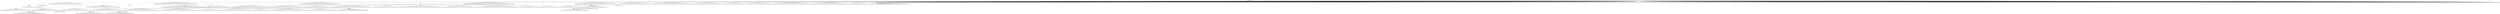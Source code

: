 digraph g {
	"60" -> "61";
	"61" [color=indianred1, style=filled, label="20"];
	"60" -> "62";
	"62" [label="48"];
	"59" -> "60";
	"60" [label="27"];
	"55" -> "56";
	"56" [color=indianred1, style=filled, label="14"];
	"54" -> "55";
	"55" [label="8"];
	"53" -> "54";
	"54" [color=indianred1, style=filled, label="30"];
	"52" -> "53";
	"53" [label="14"];
	"49" -> "50";
	"50" [color=indianred1, style=filled, label="43"];
	"48" -> "49";
	"49" [label="41"];
	"42" -> "43";
	"43" [color=indianred1, style=filled, label="33"];
	"41" -> "42";
	"42" [label="47"];
	"37" -> "38";
	"38" [label="31"];
	"35" -> "36";
	"36" [color=indianred1, style=filled, label="2"];
	"34" -> "35";
	"35" [label="35"];
	"31" -> "32";
	"32" [color=indianred1, style=filled, label="44"];
	"30" -> "31";
	"31" [label="40"];
	"29" -> "30";
	"30" [label="44"];
	"29" -> "33";
	"33" [label="36"];
	"29" -> "34";
	"34" [label="2"];
	"29" -> "37";
	"37" [label="25"];
	"29" -> "39";
	"39" [label="11"];
	"29" -> "40";
	"40" [label="37"];
	"29" -> "41";
	"41" [label="33"];
	"29" -> "44";
	"44" [label="15"];
	"29" -> "45";
	"45" [label="39"];
	"29" -> "46";
	"46" [label="4"];
	"28" -> "29";
	"29" [color=indianred1, style=filled, label="24"];
	"17" -> "18";
	"18" [color=indianred1, style=filled, label="29"];
	"16" -> "17";
	"17" [label="32"];
	"14" -> "15";
	"15" [label="10"];
	"14" -> "16";
	"16" [label="29"];
	"14" -> "19";
	"19" [label="5"];
	"14" -> "20";
	"20" [label="50"];
	"14" -> "21";
	"21" [label="13"];
	"14" -> "22";
	"22" [label="23"];
	"14" -> "23";
	"23" [label="34"];
	"14" -> "24";
	"24" [label="19"];
	"14" -> "25";
	"25" [label="17"];
	"14" -> "26";
	"26" [label="6"];
	"14" -> "27";
	"27" [label="3"];
	"14" -> "28";
	"28" [label="24"];
	"13" -> "14";
	"14" [color=indianred1, style=filled, label="12"];
	"10" -> "11";
	"11" [color=indianred1, style=filled, label="16"];
	"9" -> "10";
	"10" [label="49"];
	"9" -> "12";
	"12" [label="46"];
	"8" -> "9";
	"9" [color=indianred1, style=filled, label="18"];
	"7" -> "8";
	"8" [label="16"];
	"2" -> "3";
	"3" [label="7"];
	"0" -> "1";
	"1" [label="26"];
	"0" -> "2";
	"2" [label="42"];
	"0" -> "4";
	"4" [label="22"];
	"0" -> "5";
	"5" [label="9"];
	"0" -> "6";
	"6" [label="21"];
	"0" -> "7";
	"7" [label="18"];
	"0" -> "13";
	"13" [label="12"];
	"0" -> "47";
	"47" [label="45"];
	"0" -> "48";
	"48" [label="43"];
	"0" -> "51";
	"51" [label="38"];
	"0" -> "52";
	"52" [label="30"];
	"0" -> "57";
	"57" [label="28"];
	"0" -> "58";
	"58" [label="1"];
	"0" -> "59";
	"59" [label="20"];
	"0" [label="germline"];
	"57" -> "cell1";
	"cell1" [shape=box];
	"0" -> "cell2";
	"cell2" [shape=box];
	"25" -> "cell3";
	"cell3" [shape=box];
	"0" -> "cell4";
	"cell4" [shape=box];
	"0" -> "cell5";
	"cell5" [shape=box];
	"50" -> "cell6";
	"cell6" [shape=box];
	"0" -> "cell7";
	"cell7" [shape=box];
	"50" -> "cell8";
	"cell8" [shape=box];
	"0" -> "cell9";
	"cell9" [shape=box];
	"51" -> "cell10";
	"cell10" [shape=box];
	"0" -> "cell11";
	"cell11" [shape=box];
	"45" -> "cell12";
	"cell12" [shape=box];
	"58" -> "cell13";
	"cell13" [shape=box];
	"0" -> "cell14";
	"cell14" [shape=box];
	"0" -> "cell15";
	"cell15" [shape=box];
	"28" -> "cell16";
	"cell16" [shape=box];
	"12" -> "cell17";
	"cell17" [shape=box];
	"0" -> "cell18";
	"cell18" [shape=box];
	"23" -> "cell19";
	"cell19" [shape=box];
	"11" -> "cell20";
	"cell20" [shape=box];
	"0" -> "cell21";
	"cell21" [shape=box];
	"0" -> "cell22";
	"cell22" [shape=box];
	"0" -> "cell23";
	"cell23" [shape=box];
	"0" -> "cell24";
	"cell24" [shape=box];
	"0" -> "cell25";
	"cell25" [shape=box];
	"0" -> "cell26";
	"cell26" [shape=box];
	"0" -> "cell27";
	"cell27" [shape=box];
	"0" -> "cell28";
	"cell28" [shape=box];
	"0" -> "cell29";
	"cell29" [shape=box];
	"54" -> "cell30";
	"cell30" [shape=box];
	"0" -> "cell31";
	"cell31" [shape=box];
	"16" -> "cell32";
	"cell32" [shape=box];
	"13" -> "cell33";
	"cell33" [shape=box];
	"0" -> "cell34";
	"cell34" [shape=box];
	"0" -> "cell35";
	"cell35" [shape=box];
	"0" -> "cell36";
	"cell36" [shape=box];
	"48" -> "cell37";
	"cell37" [shape=box];
	"0" -> "cell38";
	"cell38" [shape=box];
	"12" -> "cell39";
	"cell39" [shape=box];
	"0" -> "cell40";
	"cell40" [shape=box];
	"0" -> "cell41";
	"cell41" [shape=box];
	"3" -> "cell42";
	"cell42" [shape=box];
	"0" -> "cell43";
	"cell43" [shape=box];
	"0" -> "cell44";
	"cell44" [shape=box];
	"7" -> "cell45";
	"cell45" [shape=box];
	"50" -> "cell46";
	"cell46" [shape=box];
	"61" -> "cell47";
	"cell47" [shape=box];
	"0" -> "cell48";
	"cell48" [shape=box];
	"43" -> "cell49";
	"cell49" [shape=box];
	"40" -> "cell50";
	"cell50" [shape=box];
	"53" -> "cell51";
	"cell51" [shape=box];
	"0" -> "cell52";
	"cell52" [shape=box];
	"0" -> "cell53";
	"cell53" [shape=box];
	"50" -> "cell54";
	"cell54" [shape=box];
	"23" -> "cell55";
	"cell55" [shape=box];
	"60" -> "cell56";
	"cell56" [shape=box];
	"2" -> "cell57";
	"cell57" [shape=box];
	"0" -> "cell58";
	"cell58" [shape=box];
	"6" -> "cell59";
	"cell59" [shape=box];
	"0" -> "cell60";
	"cell60" [shape=box];
	"0" -> "cell61";
	"cell61" [shape=box];
	"0" -> "cell62";
	"cell62" [shape=box];
	"34" -> "cell63";
	"cell63" [shape=box];
	"0" -> "cell64";
	"cell64" [shape=box];
	"13" -> "cell65";
	"cell65" [shape=box];
	"25" -> "cell66";
	"cell66" [shape=box];
	"6" -> "cell67";
	"cell67" [shape=box];
	"16" -> "cell68";
	"cell68" [shape=box];
	"0" -> "cell69";
	"cell69" [shape=box];
	"24" -> "cell70";
	"cell70" [shape=box];
	"51" -> "cell71";
	"cell71" [shape=box];
	"30" -> "cell72";
	"cell72" [shape=box];
	"11" -> "cell73";
	"cell73" [shape=box];
	"0" -> "cell74";
	"cell74" [shape=box];
	"0" -> "cell75";
	"cell75" [shape=box];
	"30" -> "cell76";
	"cell76" [shape=box];
	"0" -> "cell77";
	"cell77" [shape=box];
	"16" -> "cell78";
	"cell78" [shape=box];
	"6" -> "cell79";
	"cell79" [shape=box];
	"34" -> "cell80";
	"cell80" [shape=box];
	"28" -> "cell81";
	"cell81" [shape=box];
	"0" -> "cell82";
	"cell82" [shape=box];
	"0" -> "cell83";
	"cell83" [shape=box];
	"0" -> "cell84";
	"cell84" [shape=box];
	"0" -> "cell85";
	"cell85" [shape=box];
	"0" -> "cell86";
	"cell86" [shape=box];
	"33" -> "cell87";
	"cell87" [shape=box];
	"37" -> "cell88";
	"cell88" [shape=box];
	"0" -> "cell89";
	"cell89" [shape=box];
	"0" -> "cell90";
	"cell90" [shape=box];
	"0" -> "cell91";
	"cell91" [shape=box];
	"0" -> "cell92";
	"cell92" [shape=box];
	"0" -> "cell93";
	"cell93" [shape=box];
	"28" -> "cell94";
	"cell94" [shape=box];
	"0" -> "cell95";
	"cell95" [shape=box];
	"0" -> "cell96";
	"cell96" [shape=box];
	"11" -> "cell97";
	"cell97" [shape=box];
	"24" -> "cell98";
	"cell98" [shape=box];
	"15" -> "cell99";
	"cell99" [shape=box];
	"0" -> "cell100";
	"cell100" [shape=box];
	"39" -> "cell101";
	"cell101" [shape=box];
	"0" -> "cell102";
	"cell102" [shape=box];
	"56" -> "cell103";
	"cell103" [shape=box];
	"0" -> "cell104";
	"cell104" [shape=box];
	"0" -> "cell105";
	"cell105" [shape=box];
	"0" -> "cell106";
	"cell106" [shape=box];
	"34" -> "cell107";
	"cell107" [shape=box];
	"54" -> "cell108";
	"cell108" [shape=box];
	"48" -> "cell109";
	"cell109" [shape=box];
	"0" -> "cell110";
	"cell110" [shape=box];
	"0" -> "cell111";
	"cell111" [shape=box];
	"37" -> "cell112";
	"cell112" [shape=box];
	"24" -> "cell113";
	"cell113" [shape=box];
	"0" -> "cell114";
	"cell114" [shape=box];
	"39" -> "cell115";
	"cell115" [shape=box];
	"0" -> "cell116";
	"cell116" [shape=box];
	"33" -> "cell117";
	"cell117" [shape=box];
	"33" -> "cell118";
	"cell118" [shape=box];
	"6" -> "cell119";
	"cell119" [shape=box];
	"24" -> "cell120";
	"cell120" [shape=box];
	"15" -> "cell121";
	"cell121" [shape=box];
	"0" -> "cell122";
	"cell122" [shape=box];
	"38" -> "cell123";
	"cell123" [shape=box];
	"43" -> "cell124";
	"cell124" [shape=box];
	"1" -> "cell125";
	"cell125" [shape=box];
	"0" -> "cell126";
	"cell126" [shape=box];
	"0" -> "cell127";
	"cell127" [shape=box];
	"43" -> "cell128";
	"cell128" [shape=box];
	"0" -> "cell129";
	"cell129" [shape=box];
	"0" -> "cell130";
	"cell130" [shape=box];
	"51" -> "cell131";
	"cell131" [shape=box];
	"50" -> "cell132";
	"cell132" [shape=box];
	"0" -> "cell133";
	"cell133" [shape=box];
	"59" -> "cell134";
	"cell134" [shape=box];
	"24" -> "cell135";
	"cell135" [shape=box];
	"0" -> "cell136";
	"cell136" [shape=box];
	"0" -> "cell137";
	"cell137" [shape=box];
	"11" -> "cell138";
	"cell138" [shape=box];
	"4" -> "cell139";
	"cell139" [shape=box];
	"2" -> "cell140";
	"cell140" [shape=box];
	"0" -> "cell141";
	"cell141" [shape=box];
	"40" -> "cell142";
	"cell142" [shape=box];
	"0" -> "cell143";
	"cell143" [shape=box];
	"32" -> "cell144";
	"cell144" [shape=box];
	"20" -> "cell145";
	"cell145" [shape=box];
	"0" -> "cell146";
	"cell146" [shape=box];
	"0" -> "cell147";
	"cell147" [shape=box];
	"0" -> "cell148";
	"cell148" [shape=box];
	"0" -> "cell149";
	"cell149" [shape=box];
	"0" -> "cell150";
	"cell150" [shape=box];
	"48" -> "cell151";
	"cell151" [shape=box];
	"0" -> "cell152";
	"cell152" [shape=box];
	"0" -> "cell153";
	"cell153" [shape=box];
	"0" -> "cell154";
	"cell154" [shape=box];
	"37" -> "cell155";
	"cell155" [shape=box];
	"0" -> "cell156";
	"cell156" [shape=box];
	"4" -> "cell157";
	"cell157" [shape=box];
	"0" -> "cell158";
	"cell158" [shape=box];
	"0" -> "cell159";
	"cell159" [shape=box];
	"0" -> "cell160";
	"cell160" [shape=box];
	"0" -> "cell161";
	"cell161" [shape=box];
	"1" -> "cell162";
	"cell162" [shape=box];
	"49" -> "cell163";
	"cell163" [shape=box];
	"58" -> "cell164";
	"cell164" [shape=box];
	"22" -> "cell165";
	"cell165" [shape=box];
	"15" -> "cell166";
	"cell166" [shape=box];
	"0" -> "cell167";
	"cell167" [shape=box];
	"0" -> "cell168";
	"cell168" [shape=box];
	"0" -> "cell169";
	"cell169" [shape=box];
	"0" -> "cell170";
	"cell170" [shape=box];
	"59" -> "cell171";
	"cell171" [shape=box];
	"39" -> "cell172";
	"cell172" [shape=box];
	"0" -> "cell173";
	"cell173" [shape=box];
	"23" -> "cell174";
	"cell174" [shape=box];
	"54" -> "cell175";
	"cell175" [shape=box];
	"16" -> "cell176";
	"cell176" [shape=box];
	"0" -> "cell177";
	"cell177" [shape=box];
	"50" -> "cell178";
	"cell178" [shape=box];
	"0" -> "cell179";
	"cell179" [shape=box];
	"0" -> "cell180";
	"cell180" [shape=box];
	"0" -> "cell181";
	"cell181" [shape=box];
	"3" -> "cell182";
	"cell182" [shape=box];
	"19" -> "cell183";
	"cell183" [shape=box];
	"13" -> "cell184";
	"cell184" [shape=box];
	"32" -> "cell185";
	"cell185" [shape=box];
	"56" -> "cell186";
	"cell186" [shape=box];
	"18" -> "cell187";
	"cell187" [shape=box];
	"18" -> "cell188";
	"cell188" [shape=box];
	"24" -> "cell189";
	"cell189" [shape=box];
	"0" -> "cell190";
	"cell190" [shape=box];
	"0" -> "cell191";
	"cell191" [shape=box];
	"0" -> "cell192";
	"cell192" [shape=box];
	"50" -> "cell193";
	"cell193" [shape=box];
	"52" -> "cell194";
	"cell194" [shape=box];
	"36" -> "cell195";
	"cell195" [shape=box];
	"0" -> "cell196";
	"cell196" [shape=box];
	"2" -> "cell197";
	"cell197" [shape=box];
	"52" -> "cell198";
	"cell198" [shape=box];
	"0" -> "cell199";
	"cell199" [shape=box];
	"13" -> "cell200";
	"cell200" [shape=box];
	"0" -> "cell201";
	"cell201" [shape=box];
	"27" -> "cell202";
	"cell202" [shape=box];
	"0" -> "cell203";
	"cell203" [shape=box];
	"0" -> "cell204";
	"cell204" [shape=box];
	"20" -> "cell205";
	"cell205" [shape=box];
	"52" -> "cell206";
	"cell206" [shape=box];
	"0" -> "cell207";
	"cell207" [shape=box];
	"0" -> "cell208";
	"cell208" [shape=box];
	"57" -> "cell209";
	"cell209" [shape=box];
	"0" -> "cell210";
	"cell210" [shape=box];
	"0" -> "cell211";
	"cell211" [shape=box];
	"0" -> "cell212";
	"cell212" [shape=box];
	"0" -> "cell213";
	"cell213" [shape=box];
	"0" -> "cell214";
	"cell214" [shape=box];
	"11" -> "cell215";
	"cell215" [shape=box];
	"4" -> "cell216";
	"cell216" [shape=box];
	"0" -> "cell217";
	"cell217" [shape=box];
	"35" -> "cell218";
	"cell218" [shape=box];
	"0" -> "cell219";
	"cell219" [shape=box];
	"0" -> "cell220";
	"cell220" [shape=box];
	"43" -> "cell221";
	"cell221" [shape=box];
	"0" -> "cell222";
	"cell222" [shape=box];
	"57" -> "cell223";
	"cell223" [shape=box];
	"0" -> "cell224";
	"cell224" [shape=box];
	"0" -> "cell225";
	"cell225" [shape=box];
	"13" -> "cell226";
	"cell226" [shape=box];
	"0" -> "cell227";
	"cell227" [shape=box];
	"0" -> "cell228";
	"cell228" [shape=box];
	"0" -> "cell229";
	"cell229" [shape=box];
	"9" -> "cell230";
	"cell230" [shape=box];
	"10" -> "cell231";
	"cell231" [shape=box];
	"26" -> "cell232";
	"cell232" [shape=box];
	"0" -> "cell233";
	"cell233" [shape=box];
	"0" -> "cell234";
	"cell234" [shape=box];
	"0" -> "cell235";
	"cell235" [shape=box];
	"28" -> "cell236";
	"cell236" [shape=box];
	"0" -> "cell237";
	"cell237" [shape=box];
	"48" -> "cell238";
	"cell238" [shape=box];
	"51" -> "cell239";
	"cell239" [shape=box];
	"59" -> "cell240";
	"cell240" [shape=box];
	"50" -> "cell241";
	"cell241" [shape=box];
	"38" -> "cell242";
	"cell242" [shape=box];
	"0" -> "cell243";
	"cell243" [shape=box];
	"0" -> "cell244";
	"cell244" [shape=box];
	"43" -> "cell245";
	"cell245" [shape=box];
	"0" -> "cell246";
	"cell246" [shape=box];
	"0" -> "cell247";
	"cell247" [shape=box];
	"1" -> "cell248";
	"cell248" [shape=box];
	"41" -> "cell249";
	"cell249" [shape=box];
	"16" -> "cell250";
	"cell250" [shape=box];
	"0" -> "cell251";
	"cell251" [shape=box];
	"0" -> "cell252";
	"cell252" [shape=box];
	"52" -> "cell253";
	"cell253" [shape=box];
	"0" -> "cell254";
	"cell254" [shape=box];
	"0" -> "cell255";
	"cell255" [shape=box];
	"0" -> "cell256";
	"cell256" [shape=box];
	"0" -> "cell257";
	"cell257" [shape=box];
	"51" -> "cell258";
	"cell258" [shape=box];
	"0" -> "cell259";
	"cell259" [shape=box];
	"0" -> "cell260";
	"cell260" [shape=box];
	"0" -> "cell261";
	"cell261" [shape=box];
	"27" -> "cell262";
	"cell262" [shape=box];
	"38" -> "cell263";
	"cell263" [shape=box];
	"0" -> "cell264";
	"cell264" [shape=box];
	"0" -> "cell265";
	"cell265" [shape=box];
	"58" -> "cell266";
	"cell266" [shape=box];
	"6" -> "cell267";
	"cell267" [shape=box];
	"2" -> "cell268";
	"cell268" [shape=box];
	"19" -> "cell269";
	"cell269" [shape=box];
	"0" -> "cell270";
	"cell270" [shape=box];
	"20" -> "cell271";
	"cell271" [shape=box];
	"34" -> "cell272";
	"cell272" [shape=box];
	"50" -> "cell273";
	"cell273" [shape=box];
	"0" -> "cell274";
	"cell274" [shape=box];
	"0" -> "cell275";
	"cell275" [shape=box];
	"25" -> "cell276";
	"cell276" [shape=box];
	"38" -> "cell277";
	"cell277" [shape=box];
	"0" -> "cell278";
	"cell278" [shape=box];
	"1" -> "cell279";
	"cell279" [shape=box];
	"0" -> "cell280";
	"cell280" [shape=box];
	"40" -> "cell281";
	"cell281" [shape=box];
	"20" -> "cell282";
	"cell282" [shape=box];
	"20" -> "cell283";
	"cell283" [shape=box];
	"0" -> "cell284";
	"cell284" [shape=box];
	"5" -> "cell285";
	"cell285" [shape=box];
	"0" -> "cell286";
	"cell286" [shape=box];
	"25" -> "cell287";
	"cell287" [shape=box];
	"0" -> "cell288";
	"cell288" [shape=box];
	"0" -> "cell289";
	"cell289" [shape=box];
	"0" -> "cell290";
	"cell290" [shape=box];
	"0" -> "cell291";
	"cell291" [shape=box];
	"46" -> "cell292";
	"cell292" [shape=box];
	"28" -> "cell293";
	"cell293" [shape=box];
	"22" -> "cell294";
	"cell294" [shape=box];
	"0" -> "cell295";
	"cell295" [shape=box];
	"52" -> "cell296";
	"cell296" [shape=box];
	"36" -> "cell297";
	"cell297" [shape=box];
	"0" -> "cell298";
	"cell298" [shape=box];
	"2" -> "cell299";
	"cell299" [shape=box];
	"22" -> "cell300";
	"cell300" [shape=box];
	"0" -> "cell301";
	"cell301" [shape=box];
	"0" -> "cell302";
	"cell302" [shape=box];
	"0" -> "cell303";
	"cell303" [shape=box];
	"36" -> "cell304";
	"cell304" [shape=box];
	"40" -> "cell305";
	"cell305" [shape=box];
	"25" -> "cell306";
	"cell306" [shape=box];
	"0" -> "cell307";
	"cell307" [shape=box];
	"0" -> "cell308";
	"cell308" [shape=box];
	"0" -> "cell309";
	"cell309" [shape=box];
	"0" -> "cell310";
	"cell310" [shape=box];
	"43" -> "cell311";
	"cell311" [shape=box];
	"0" -> "cell312";
	"cell312" [shape=box];
	"50" -> "cell313";
	"cell313" [shape=box];
	"46" -> "cell314";
	"cell314" [shape=box];
	"0" -> "cell315";
	"cell315" [shape=box];
	"60" -> "cell316";
	"cell316" [shape=box];
	"22" -> "cell317";
	"cell317" [shape=box];
	"30" -> "cell318";
	"cell318" [shape=box];
	"0" -> "cell319";
	"cell319" [shape=box];
	"20" -> "cell320";
	"cell320" [shape=box];
	"43" -> "cell321";
	"cell321" [shape=box];
	"9" -> "cell322";
	"cell322" [shape=box];
	"0" -> "cell323";
	"cell323" [shape=box];
	"0" -> "cell324";
	"cell324" [shape=box];
	"1" -> "cell325";
	"cell325" [shape=box];
	"0" -> "cell326";
	"cell326" [shape=box];
	"0" -> "cell327";
	"cell327" [shape=box];
	"0" -> "cell328";
	"cell328" [shape=box];
	"41" -> "cell329";
	"cell329" [shape=box];
	"0" -> "cell330";
	"cell330" [shape=box];
	"0" -> "cell331";
	"cell331" [shape=box];
	"23" -> "cell332";
	"cell332" [shape=box];
	"33" -> "cell333";
	"cell333" [shape=box];
	"21" -> "cell334";
	"cell334" [shape=box];
	"0" -> "cell335";
	"cell335" [shape=box];
	"24" -> "cell336";
	"cell336" [shape=box];
	"28" -> "cell337";
	"cell337" [shape=box];
	"0" -> "cell338";
	"cell338" [shape=box];
	"48" -> "cell339";
	"cell339" [shape=box];
	"0" -> "cell340";
	"cell340" [shape=box];
	"0" -> "cell341";
	"cell341" [shape=box];
	"1" -> "cell342";
	"cell342" [shape=box];
	"0" -> "cell343";
	"cell343" [shape=box];
	"0" -> "cell344";
	"cell344" [shape=box];
	"0" -> "cell345";
	"cell345" [shape=box];
	"46" -> "cell346";
	"cell346" [shape=box];
	"40" -> "cell347";
	"cell347" [shape=box];
	"0" -> "cell348";
	"cell348" [shape=box];
	"23" -> "cell349";
	"cell349" [shape=box];
	"21" -> "cell350";
	"cell350" [shape=box];
	"0" -> "cell351";
	"cell351" [shape=box];
	"0" -> "cell352";
	"cell352" [shape=box];
	"20" -> "cell353";
	"cell353" [shape=box];
	"0" -> "cell354";
	"cell354" [shape=box];
	"4" -> "cell355";
	"cell355" [shape=box];
	"21" -> "cell356";
	"cell356" [shape=box];
	"32" -> "cell357";
	"cell357" [shape=box];
	"26" -> "cell358";
	"cell358" [shape=box];
	"0" -> "cell359";
	"cell359" [shape=box];
	"0" -> "cell360";
	"cell360" [shape=box];
	"36" -> "cell361";
	"cell361" [shape=box];
	"0" -> "cell362";
	"cell362" [shape=box];
	"52" -> "cell363";
	"cell363" [shape=box];
	"15" -> "cell364";
	"cell364" [shape=box];
	"0" -> "cell365";
	"cell365" [shape=box];
	"50" -> "cell366";
	"cell366" [shape=box];
	"40" -> "cell367";
	"cell367" [shape=box];
	"2" -> "cell368";
	"cell368" [shape=box];
	"22" -> "cell369";
	"cell369" [shape=box];
	"0" -> "cell370";
	"cell370" [shape=box];
	"37" -> "cell371";
	"cell371" [shape=box];
	"0" -> "cell372";
	"cell372" [shape=box];
	"22" -> "cell373";
	"cell373" [shape=box];
	"48" -> "cell374";
	"cell374" [shape=box];
	"0" -> "cell375";
	"cell375" [shape=box];
	"0" -> "cell376";
	"cell376" [shape=box];
	"0" -> "cell377";
	"cell377" [shape=box];
	"0" -> "cell378";
	"cell378" [shape=box];
	"0" -> "cell379";
	"cell379" [shape=box];
	"0" -> "cell380";
	"cell380" [shape=box];
	"34" -> "cell381";
	"cell381" [shape=box];
	"0" -> "cell382";
	"cell382" [shape=box];
	"34" -> "cell383";
	"cell383" [shape=box];
	"18" -> "cell384";
	"cell384" [shape=box];
	"0" -> "cell385";
	"cell385" [shape=box];
	"0" -> "cell386";
	"cell386" [shape=box];
	"0" -> "cell387";
	"cell387" [shape=box];
	"0" -> "cell388";
	"cell388" [shape=box];
	"0" -> "cell389";
	"cell389" [shape=box];
	"15" -> "cell390";
	"cell390" [shape=box];
	"9" -> "cell391";
	"cell391" [shape=box];
	"4" -> "cell392";
	"cell392" [shape=box];
	"0" -> "cell393";
	"cell393" [shape=box];
	"0" -> "cell394";
	"cell394" [shape=box];
	"0" -> "cell395";
	"cell395" [shape=box];
	"0" -> "cell396";
	"cell396" [shape=box];
	"0" -> "cell397";
	"cell397" [shape=box];
	"0" -> "cell398";
	"cell398" [shape=box];
	"0" -> "cell399";
	"cell399" [shape=box];
	"0" -> "cell400";
	"cell400" [shape=box];
	"0" -> "cell401";
	"cell401" [shape=box];
	"0" -> "cell402";
	"cell402" [shape=box];
	"19" -> "cell403";
	"cell403" [shape=box];
	"13" -> "cell404";
	"cell404" [shape=box];
	"0" -> "cell405";
	"cell405" [shape=box];
	"0" -> "cell406";
	"cell406" [shape=box];
	"48" -> "cell407";
	"cell407" [shape=box];
	"0" -> "cell408";
	"cell408" [shape=box];
	"4" -> "cell409";
	"cell409" [shape=box];
	"0" -> "cell410";
	"cell410" [shape=box];
	"0" -> "cell411";
	"cell411" [shape=box];
	"52" -> "cell412";
	"cell412" [shape=box];
	"32" -> "cell413";
	"cell413" [shape=box];
	"0" -> "cell414";
	"cell414" [shape=box];
	"59" -> "cell415";
	"cell415" [shape=box];
	"0" -> "cell416";
	"cell416" [shape=box];
	"0" -> "cell417";
	"cell417" [shape=box];
	"0" -> "cell418";
	"cell418" [shape=box];
	"0" -> "cell419";
	"cell419" [shape=box];
	"41" -> "cell420";
	"cell420" [shape=box];
	"0" -> "cell421";
	"cell421" [shape=box];
	"11" -> "cell422";
	"cell422" [shape=box];
	"42" -> "cell423";
	"cell423" [shape=box];
	"0" -> "cell424";
	"cell424" [shape=box];
	"7" -> "cell425";
	"cell425" [shape=box];
	"0" -> "cell426";
	"cell426" [shape=box];
	"58" -> "cell427";
	"cell427" [shape=box];
	"47" -> "cell428";
	"cell428" [shape=box];
	"0" -> "cell429";
	"cell429" [shape=box];
	"19" -> "cell430";
	"cell430" [shape=box];
	"0" -> "cell431";
	"cell431" [shape=box];
	"20" -> "cell432";
	"cell432" [shape=box];
	"54" -> "cell433";
	"cell433" [shape=box];
	"0" -> "cell434";
	"cell434" [shape=box];
	"0" -> "cell435";
	"cell435" [shape=box];
	"2" -> "cell436";
	"cell436" [shape=box];
	"1" -> "cell437";
	"cell437" [shape=box];
	"54" -> "cell438";
	"cell438" [shape=box];
	"51" -> "cell439";
	"cell439" [shape=box];
	"0" -> "cell440";
	"cell440" [shape=box];
	"37" -> "cell441";
	"cell441" [shape=box];
	"0" -> "cell442";
	"cell442" [shape=box];
	"41" -> "cell443";
	"cell443" [shape=box];
	"0" -> "cell444";
	"cell444" [shape=box];
	"0" -> "cell445";
	"cell445" [shape=box];
	"18" -> "cell446";
	"cell446" [shape=box];
	"0" -> "cell447";
	"cell447" [shape=box];
	"62" -> "cell448";
	"cell448" [shape=box];
	"47" -> "cell449";
	"cell449" [shape=box];
	"54" -> "cell450";
	"cell450" [shape=box];
	"58" -> "cell451";
	"cell451" [shape=box];
	"24" -> "cell452";
	"cell452" [shape=box];
	"0" -> "cell453";
	"cell453" [shape=box];
	"0" -> "cell454";
	"cell454" [shape=box];
	"39" -> "cell455";
	"cell455" [shape=box];
	"0" -> "cell456";
	"cell456" [shape=box];
	"0" -> "cell457";
	"cell457" [shape=box];
	"0" -> "cell458";
	"cell458" [shape=box];
	"0" -> "cell459";
	"cell459" [shape=box];
	"15" -> "cell460";
	"cell460" [shape=box];
	"0" -> "cell461";
	"cell461" [shape=box];
	"47" -> "cell462";
	"cell462" [shape=box];
	"0" -> "cell463";
	"cell463" [shape=box];
	"2" -> "cell464";
	"cell464" [shape=box];
	"0" -> "cell465";
	"cell465" [shape=box];
	"0" -> "cell466";
	"cell466" [shape=box];
	"58" -> "cell467";
	"cell467" [shape=box];
	"0" -> "cell468";
	"cell468" [shape=box];
	"0" -> "cell469";
	"cell469" [shape=box];
	"0" -> "cell470";
	"cell470" [shape=box];
	"1" -> "cell471";
	"cell471" [shape=box];
	"18" -> "cell472";
	"cell472" [shape=box];
	"0" -> "cell473";
	"cell473" [shape=box];
	"31" -> "cell474";
	"cell474" [shape=box];
	"0" -> "cell475";
	"cell475" [shape=box];
	"43" -> "cell476";
	"cell476" [shape=box];
	"7" -> "cell477";
	"cell477" [shape=box];
	"0" -> "cell478";
	"cell478" [shape=box];
	"58" -> "cell479";
	"cell479" [shape=box];
	"0" -> "cell480";
	"cell480" [shape=box];
	"0" -> "cell481";
	"cell481" [shape=box];
	"54" -> "cell482";
	"cell482" [shape=box];
	"0" -> "cell483";
	"cell483" [shape=box];
	"0" -> "cell484";
	"cell484" [shape=box];
	"19" -> "cell485";
	"cell485" [shape=box];
	"17" -> "cell486";
	"cell486" [shape=box];
	"58" -> "cell487";
	"cell487" [shape=box];
	"0" -> "cell488";
	"cell488" [shape=box];
	"0" -> "cell489";
	"cell489" [shape=box];
	"0" -> "cell490";
	"cell490" [shape=box];
	"48" -> "cell491";
	"cell491" [shape=box];
	"0" -> "cell492";
	"cell492" [shape=box];
	"0" -> "cell493";
	"cell493" [shape=box];
	"0" -> "cell494";
	"cell494" [shape=box];
	"0" -> "cell495";
	"cell495" [shape=box];
	"0" -> "cell496";
	"cell496" [shape=box];
	"7" -> "cell497";
	"cell497" [shape=box];
	"47" -> "cell498";
	"cell498" [shape=box];
	"59" -> "cell499";
	"cell499" [shape=box];
	"0" -> "cell500";
	"cell500" [shape=box];
	"48" -> "cell501";
	"cell501" [shape=box];
	"0" -> "cell502";
	"cell502" [shape=box];
	"23" -> "cell503";
	"cell503" [shape=box];
	"0" -> "cell504";
	"cell504" [shape=box];
	"0" -> "cell505";
	"cell505" [shape=box];
	"0" -> "cell506";
	"cell506" [shape=box];
	"3" -> "cell507";
	"cell507" [shape=box];
	"0" -> "cell508";
	"cell508" [shape=box];
	"0" -> "cell509";
	"cell509" [shape=box];
	"37" -> "cell510";
	"cell510" [shape=box];
	"18" -> "cell511";
	"cell511" [shape=box];
	"0" -> "cell512";
	"cell512" [shape=box];
	"0" -> "cell513";
	"cell513" [shape=box];
	"0" -> "cell514";
	"cell514" [shape=box];
	"11" -> "cell515";
	"cell515" [shape=box];
	"39" -> "cell516";
	"cell516" [shape=box];
	"0" -> "cell517";
	"cell517" [shape=box];
	"0" -> "cell518";
	"cell518" [shape=box];
	"9" -> "cell519";
	"cell519" [shape=box];
	"61" -> "cell520";
	"cell520" [shape=box];
	"58" -> "cell521";
	"cell521" [shape=box];
	"45" -> "cell522";
	"cell522" [shape=box];
	"0" -> "cell523";
	"cell523" [shape=box];
	"24" -> "cell524";
	"cell524" [shape=box];
	"0" -> "cell525";
	"cell525" [shape=box];
	"45" -> "cell526";
	"cell526" [shape=box];
	"44" -> "cell527";
	"cell527" [shape=box];
	"0" -> "cell528";
	"cell528" [shape=box];
	"0" -> "cell529";
	"cell529" [shape=box];
	"15" -> "cell530";
	"cell530" [shape=box];
	"16" -> "cell531";
	"cell531" [shape=box];
	"46" -> "cell532";
	"cell532" [shape=box];
	"0" -> "cell533";
	"cell533" [shape=box];
	"0" -> "cell534";
	"cell534" [shape=box];
	"21" -> "cell535";
	"cell535" [shape=box];
	"52" -> "cell536";
	"cell536" [shape=box];
	"12" -> "cell537";
	"cell537" [shape=box];
	"0" -> "cell538";
	"cell538" [shape=box];
	"0" -> "cell539";
	"cell539" [shape=box];
	"5" -> "cell540";
	"cell540" [shape=box];
	"62" -> "cell541";
	"cell541" [shape=box];
	"36" -> "cell542";
	"cell542" [shape=box];
	"0" -> "cell543";
	"cell543" [shape=box];
	"0" -> "cell544";
	"cell544" [shape=box];
	"0" -> "cell545";
	"cell545" [shape=box];
	"0" -> "cell546";
	"cell546" [shape=box];
	"4" -> "cell547";
	"cell547" [shape=box];
	"30" -> "cell548";
	"cell548" [shape=box];
	"0" -> "cell549";
	"cell549" [shape=box];
	"0" -> "cell550";
	"cell550" [shape=box];
	"1" -> "cell551";
	"cell551" [shape=box];
	"4" -> "cell552";
	"cell552" [shape=box];
	"0" -> "cell553";
	"cell553" [shape=box];
	"47" -> "cell554";
	"cell554" [shape=box];
	"59" -> "cell555";
	"cell555" [shape=box];
	"0" -> "cell556";
	"cell556" [shape=box];
	"48" -> "cell557";
	"cell557" [shape=box];
	"0" -> "cell558";
	"cell558" [shape=box];
	"0" -> "cell559";
	"cell559" [shape=box];
	"44" -> "cell560";
	"cell560" [shape=box];
	"0" -> "cell561";
	"cell561" [shape=box];
	"0" -> "cell562";
	"cell562" [shape=box];
	"22" -> "cell563";
	"cell563" [shape=box];
	"0" -> "cell564";
	"cell564" [shape=box];
	"0" -> "cell565";
	"cell565" [shape=box];
	"0" -> "cell566";
	"cell566" [shape=box];
	"36" -> "cell567";
	"cell567" [shape=box];
	"0" -> "cell568";
	"cell568" [shape=box];
	"0" -> "cell569";
	"cell569" [shape=box];
	"0" -> "cell570";
	"cell570" [shape=box];
	"0" -> "cell571";
	"cell571" [shape=box];
	"16" -> "cell572";
	"cell572" [shape=box];
	"32" -> "cell573";
	"cell573" [shape=box];
	"0" -> "cell574";
	"cell574" [shape=box];
	"0" -> "cell575";
	"cell575" [shape=box];
	"0" -> "cell576";
	"cell576" [shape=box];
	"0" -> "cell577";
	"cell577" [shape=box];
	"0" -> "cell578";
	"cell578" [shape=box];
	"0" -> "cell579";
	"cell579" [shape=box];
	"42" -> "cell580";
	"cell580" [shape=box];
	"51" -> "cell581";
	"cell581" [shape=box];
	"0" -> "cell582";
	"cell582" [shape=box];
	"0" -> "cell583";
	"cell583" [shape=box];
	"0" -> "cell584";
	"cell584" [shape=box];
	"52" -> "cell585";
	"cell585" [shape=box];
	"0" -> "cell586";
	"cell586" [shape=box];
	"0" -> "cell587";
	"cell587" [shape=box];
	"0" -> "cell588";
	"cell588" [shape=box];
	"55" -> "cell589";
	"cell589" [shape=box];
	"24" -> "cell590";
	"cell590" [shape=box];
	"0" -> "cell591";
	"cell591" [shape=box];
	"50" -> "cell592";
	"cell592" [shape=box];
	"0" -> "cell593";
	"cell593" [shape=box];
	"27" -> "cell594";
	"cell594" [shape=box];
	"7" -> "cell595";
	"cell595" [shape=box];
	"0" -> "cell596";
	"cell596" [shape=box];
	"22" -> "cell597";
	"cell597" [shape=box];
	"43" -> "cell598";
	"cell598" [shape=box];
	"0" -> "cell599";
	"cell599" [shape=box];
	"0" -> "cell600";
	"cell600" [shape=box];
	"6" -> "cell601";
	"cell601" [shape=box];
	"59" -> "cell602";
	"cell602" [shape=box];
	"20" -> "cell603";
	"cell603" [shape=box];
	"33" -> "cell604";
	"cell604" [shape=box];
	"0" -> "cell605";
	"cell605" [shape=box];
	"0" -> "cell606";
	"cell606" [shape=box];
	"0" -> "cell607";
	"cell607" [shape=box];
	"20" -> "cell608";
	"cell608" [shape=box];
	"0" -> "cell609";
	"cell609" [shape=box];
	"32" -> "cell610";
	"cell610" [shape=box];
	"0" -> "cell611";
	"cell611" [shape=box];
	"5" -> "cell612";
	"cell612" [shape=box];
	"54" -> "cell613";
	"cell613" [shape=box];
	"0" -> "cell614";
	"cell614" [shape=box];
	"47" -> "cell615";
	"cell615" [shape=box];
	"0" -> "cell616";
	"cell616" [shape=box];
	"0" -> "cell617";
	"cell617" [shape=box];
	"0" -> "cell618";
	"cell618" [shape=box];
	"9" -> "cell619";
	"cell619" [shape=box];
	"0" -> "cell620";
	"cell620" [shape=box];
	"0" -> "cell621";
	"cell621" [shape=box];
	"20" -> "cell622";
	"cell622" [shape=box];
	"0" -> "cell623";
	"cell623" [shape=box];
	"0" -> "cell624";
	"cell624" [shape=box];
	"0" -> "cell625";
	"cell625" [shape=box];
	"0" -> "cell626";
	"cell626" [shape=box];
	"53" -> "cell627";
	"cell627" [shape=box];
	"26" -> "cell628";
	"cell628" [shape=box];
	"20" -> "cell629";
	"cell629" [shape=box];
	"45" -> "cell630";
	"cell630" [shape=box];
	"0" -> "cell631";
	"cell631" [shape=box];
	"27" -> "cell632";
	"cell632" [shape=box];
	"13" -> "cell633";
	"cell633" [shape=box];
	"0" -> "cell634";
	"cell634" [shape=box];
	"21" -> "cell635";
	"cell635" [shape=box];
	"0" -> "cell636";
	"cell636" [shape=box];
	"52" -> "cell637";
	"cell637" [shape=box];
	"0" -> "cell638";
	"cell638" [shape=box];
	"0" -> "cell639";
	"cell639" [shape=box];
	"13" -> "cell640";
	"cell640" [shape=box];
	"0" -> "cell641";
	"cell641" [shape=box];
	"0" -> "cell642";
	"cell642" [shape=box];
	"46" -> "cell643";
	"cell643" [shape=box];
	"37" -> "cell644";
	"cell644" [shape=box];
	"6" -> "cell645";
	"cell645" [shape=box];
	"51" -> "cell646";
	"cell646" [shape=box];
	"36" -> "cell647";
	"cell647" [shape=box];
	"24" -> "cell648";
	"cell648" [shape=box];
	"0" -> "cell649";
	"cell649" [shape=box];
	"13" -> "cell650";
	"cell650" [shape=box];
	"61" -> "cell651";
	"cell651" [shape=box];
	"0" -> "cell652";
	"cell652" [shape=box];
	"12" -> "cell653";
	"cell653" [shape=box];
	"0" -> "cell654";
	"cell654" [shape=box];
	"41" -> "cell655";
	"cell655" [shape=box];
	"0" -> "cell656";
	"cell656" [shape=box];
	"0" -> "cell657";
	"cell657" [shape=box];
	"0" -> "cell658";
	"cell658" [shape=box];
	"0" -> "cell659";
	"cell659" [shape=box];
	"34" -> "cell660";
	"cell660" [shape=box];
	"18" -> "cell661";
	"cell661" [shape=box];
	"0" -> "cell662";
	"cell662" [shape=box];
	"0" -> "cell663";
	"cell663" [shape=box];
	"50" -> "cell664";
	"cell664" [shape=box];
	"0" -> "cell665";
	"cell665" [shape=box];
	"44" -> "cell666";
	"cell666" [shape=box];
	"0" -> "cell667";
	"cell667" [shape=box];
	"0" -> "cell668";
	"cell668" [shape=box];
	"32" -> "cell669";
	"cell669" [shape=box];
	"0" -> "cell670";
	"cell670" [shape=box];
	"56" -> "cell671";
	"cell671" [shape=box];
	"0" -> "cell672";
	"cell672" [shape=box];
	"0" -> "cell673";
	"cell673" [shape=box];
	"13" -> "cell674";
	"cell674" [shape=box];
	"56" -> "cell675";
	"cell675" [shape=box];
	"0" -> "cell676";
	"cell676" [shape=box];
	"0" -> "cell677";
	"cell677" [shape=box];
	"51" -> "cell678";
	"cell678" [shape=box];
	"22" -> "cell679";
	"cell679" [shape=box];
	"15" -> "cell680";
	"cell680" [shape=box];
	"33" -> "cell681";
	"cell681" [shape=box];
	"7" -> "cell682";
	"cell682" [shape=box];
	"0" -> "cell683";
	"cell683" [shape=box];
	"50" -> "cell684";
	"cell684" [shape=box];
	"0" -> "cell685";
	"cell685" [shape=box];
	"2" -> "cell686";
	"cell686" [shape=box];
	"0" -> "cell687";
	"cell687" [shape=box];
	"1" -> "cell688";
	"cell688" [shape=box];
	"0" -> "cell689";
	"cell689" [shape=box];
	"0" -> "cell690";
	"cell690" [shape=box];
	"0" -> "cell691";
	"cell691" [shape=box];
	"2" -> "cell692";
	"cell692" [shape=box];
	"0" -> "cell693";
	"cell693" [shape=box];
	"0" -> "cell694";
	"cell694" [shape=box];
	"0" -> "cell695";
	"cell695" [shape=box];
	"0" -> "cell696";
	"cell696" [shape=box];
	"0" -> "cell697";
	"cell697" [shape=box];
	"50" -> "cell698";
	"cell698" [shape=box];
	"0" -> "cell699";
	"cell699" [shape=box];
	"22" -> "cell700";
	"cell700" [shape=box];
	"0" -> "cell701";
	"cell701" [shape=box];
	"26" -> "cell702";
	"cell702" [shape=box];
	"54" -> "cell703";
	"cell703" [shape=box];
	"0" -> "cell704";
	"cell704" [shape=box];
	"0" -> "cell705";
	"cell705" [shape=box];
	"0" -> "cell706";
	"cell706" [shape=box];
	"7" -> "cell707";
	"cell707" [shape=box];
	"32" -> "cell708";
	"cell708" [shape=box];
	"36" -> "cell709";
	"cell709" [shape=box];
	"0" -> "cell710";
	"cell710" [shape=box];
	"43" -> "cell711";
	"cell711" [shape=box];
	"0" -> "cell712";
	"cell712" [shape=box];
	"58" -> "cell713";
	"cell713" [shape=box];
	"0" -> "cell714";
	"cell714" [shape=box];
	"0" -> "cell715";
	"cell715" [shape=box];
	"19" -> "cell716";
	"cell716" [shape=box];
	"7" -> "cell717";
	"cell717" [shape=box];
	"59" -> "cell718";
	"cell718" [shape=box];
	"51" -> "cell719";
	"cell719" [shape=box];
	"30" -> "cell720";
	"cell720" [shape=box];
	"0" -> "cell721";
	"cell721" [shape=box];
	"43" -> "cell722";
	"cell722" [shape=box];
	"26" -> "cell723";
	"cell723" [shape=box];
	"52" -> "cell724";
	"cell724" [shape=box];
	"0" -> "cell725";
	"cell725" [shape=box];
	"18" -> "cell726";
	"cell726" [shape=box];
	"15" -> "cell727";
	"cell727" [shape=box];
	"50" -> "cell728";
	"cell728" [shape=box];
	"0" -> "cell729";
	"cell729" [shape=box];
	"0" -> "cell730";
	"cell730" [shape=box];
	"20" -> "cell731";
	"cell731" [shape=box];
	"13" -> "cell732";
	"cell732" [shape=box];
	"13" -> "cell733";
	"cell733" [shape=box];
	"0" -> "cell734";
	"cell734" [shape=box];
	"50" -> "cell735";
	"cell735" [shape=box];
	"0" -> "cell736";
	"cell736" [shape=box];
	"0" -> "cell737";
	"cell737" [shape=box];
	"0" -> "cell738";
	"cell738" [shape=box];
	"57" -> "cell739";
	"cell739" [shape=box];
	"56" -> "cell740";
	"cell740" [shape=box];
	"6" -> "cell741";
	"cell741" [shape=box];
	"30" -> "cell742";
	"cell742" [shape=box];
	"7" -> "cell743";
	"cell743" [shape=box];
	"0" -> "cell744";
	"cell744" [shape=box];
	"0" -> "cell745";
	"cell745" [shape=box];
	"0" -> "cell746";
	"cell746" [shape=box];
	"0" -> "cell747";
	"cell747" [shape=box];
	"0" -> "cell748";
	"cell748" [shape=box];
	"0" -> "cell749";
	"cell749" [shape=box];
	"54" -> "cell750";
	"cell750" [shape=box];
	"51" -> "cell751";
	"cell751" [shape=box];
	"45" -> "cell752";
	"cell752" [shape=box];
	"16" -> "cell753";
	"cell753" [shape=box];
	"0" -> "cell754";
	"cell754" [shape=box];
	"0" -> "cell755";
	"cell755" [shape=box];
	"0" -> "cell756";
	"cell756" [shape=box];
	"62" -> "cell757";
	"cell757" [shape=box];
	"15" -> "cell758";
	"cell758" [shape=box];
	"0" -> "cell759";
	"cell759" [shape=box];
	"16" -> "cell760";
	"cell760" [shape=box];
	"30" -> "cell761";
	"cell761" [shape=box];
	"0" -> "cell762";
	"cell762" [shape=box];
	"48" -> "cell763";
	"cell763" [shape=box];
	"7" -> "cell764";
	"cell764" [shape=box];
	"0" -> "cell765";
	"cell765" [shape=box];
	"0" -> "cell766";
	"cell766" [shape=box];
	"0" -> "cell767";
	"cell767" [shape=box];
	"11" -> "cell768";
	"cell768" [shape=box];
	"20" -> "cell769";
	"cell769" [shape=box];
	"0" -> "cell770";
	"cell770" [shape=box];
	"28" -> "cell771";
	"cell771" [shape=box];
	"12" -> "cell772";
	"cell772" [shape=box];
	"0" -> "cell773";
	"cell773" [shape=box];
	"33" -> "cell774";
	"cell774" [shape=box];
	"0" -> "cell775";
	"cell775" [shape=box];
	"50" -> "cell776";
	"cell776" [shape=box];
	"33" -> "cell777";
	"cell777" [shape=box];
	"0" -> "cell778";
	"cell778" [shape=box];
	"0" -> "cell779";
	"cell779" [shape=box];
	"2" -> "cell780";
	"cell780" [shape=box];
	"0" -> "cell781";
	"cell781" [shape=box];
	"0" -> "cell782";
	"cell782" [shape=box];
	"0" -> "cell783";
	"cell783" [shape=box];
	"0" -> "cell784";
	"cell784" [shape=box];
	"46" -> "cell785";
	"cell785" [shape=box];
	"22" -> "cell786";
	"cell786" [shape=box];
	"1" -> "cell787";
	"cell787" [shape=box];
	"6" -> "cell788";
	"cell788" [shape=box];
	"0" -> "cell789";
	"cell789" [shape=box];
	"38" -> "cell790";
	"cell790" [shape=box];
	"22" -> "cell791";
	"cell791" [shape=box];
	"0" -> "cell792";
	"cell792" [shape=box];
	"11" -> "cell793";
	"cell793" [shape=box];
	"0" -> "cell794";
	"cell794" [shape=box];
	"0" -> "cell795";
	"cell795" [shape=box];
	"22" -> "cell796";
	"cell796" [shape=box];
	"0" -> "cell797";
	"cell797" [shape=box];
	"15" -> "cell798";
	"cell798" [shape=box];
	"0" -> "cell799";
	"cell799" [shape=box];
	"7" -> "cell800";
	"cell800" [shape=box];
	"59" -> "cell801";
	"cell801" [shape=box];
	"0" -> "cell802";
	"cell802" [shape=box];
	"13" -> "cell803";
	"cell803" [shape=box];
	"20" -> "cell804";
	"cell804" [shape=box];
	"50" -> "cell805";
	"cell805" [shape=box];
	"32" -> "cell806";
	"cell806" [shape=box];
	"0" -> "cell807";
	"cell807" [shape=box];
	"0" -> "cell808";
	"cell808" [shape=box];
	"9" -> "cell809";
	"cell809" [shape=box];
	"0" -> "cell810";
	"cell810" [shape=box];
	"45" -> "cell811";
	"cell811" [shape=box];
	"52" -> "cell812";
	"cell812" [shape=box];
	"0" -> "cell813";
	"cell813" [shape=box];
	"0" -> "cell814";
	"cell814" [shape=box];
	"59" -> "cell815";
	"cell815" [shape=box];
	"0" -> "cell816";
	"cell816" [shape=box];
	"33" -> "cell817";
	"cell817" [shape=box];
	"0" -> "cell818";
	"cell818" [shape=box];
	"0" -> "cell819";
	"cell819" [shape=box];
	"0" -> "cell820";
	"cell820" [shape=box];
	"4" -> "cell821";
	"cell821" [shape=box];
	"0" -> "cell822";
	"cell822" [shape=box];
	"0" -> "cell823";
	"cell823" [shape=box];
	"0" -> "cell824";
	"cell824" [shape=box];
	"16" -> "cell825";
	"cell825" [shape=box];
	"21" -> "cell826";
	"cell826" [shape=box];
	"0" -> "cell827";
	"cell827" [shape=box];
	"0" -> "cell828";
	"cell828" [shape=box];
	"11" -> "cell829";
	"cell829" [shape=box];
	"0" -> "cell830";
	"cell830" [shape=box];
	"0" -> "cell831";
	"cell831" [shape=box];
	"47" -> "cell832";
	"cell832" [shape=box];
	"0" -> "cell833";
	"cell833" [shape=box];
	"0" -> "cell834";
	"cell834" [shape=box];
	"37" -> "cell835";
	"cell835" [shape=box];
	"9" -> "cell836";
	"cell836" [shape=box];
	"0" -> "cell837";
	"cell837" [shape=box];
	"0" -> "cell838";
	"cell838" [shape=box];
	"13" -> "cell839";
	"cell839" [shape=box];
	"0" -> "cell840";
	"cell840" [shape=box];
	"33" -> "cell841";
	"cell841" [shape=box];
	"30" -> "cell842";
	"cell842" [shape=box];
	"16" -> "cell843";
	"cell843" [shape=box];
	"37" -> "cell844";
	"cell844" [shape=box];
	"0" -> "cell845";
	"cell845" [shape=box];
	"32" -> "cell846";
	"cell846" [shape=box];
	"0" -> "cell847";
	"cell847" [shape=box];
	"0" -> "cell848";
	"cell848" [shape=box];
	"34" -> "cell849";
	"cell849" [shape=box];
	"45" -> "cell850";
	"cell850" [shape=box];
	"0" -> "cell851";
	"cell851" [shape=box];
	"7" -> "cell852";
	"cell852" [shape=box];
	"0" -> "cell853";
	"cell853" [shape=box];
	"0" -> "cell854";
	"cell854" [shape=box];
	"0" -> "cell855";
	"cell855" [shape=box];
	"25" -> "cell856";
	"cell856" [shape=box];
	"51" -> "cell857";
	"cell857" [shape=box];
	"32" -> "cell858";
	"cell858" [shape=box];
	"52" -> "cell859";
	"cell859" [shape=box];
	"0" -> "cell860";
	"cell860" [shape=box];
	"34" -> "cell861";
	"cell861" [shape=box];
	"59" -> "cell862";
	"cell862" [shape=box];
	"0" -> "cell863";
	"cell863" [shape=box];
	"20" -> "cell864";
	"cell864" [shape=box];
	"0" -> "cell865";
	"cell865" [shape=box];
	"24" -> "cell866";
	"cell866" [shape=box];
	"0" -> "cell867";
	"cell867" [shape=box];
	"30" -> "cell868";
	"cell868" [shape=box];
	"25" -> "cell869";
	"cell869" [shape=box];
	"0" -> "cell870";
	"cell870" [shape=box];
	"16" -> "cell871";
	"cell871" [shape=box];
	"0" -> "cell872";
	"cell872" [shape=box];
	"0" -> "cell873";
	"cell873" [shape=box];
	"0" -> "cell874";
	"cell874" [shape=box];
	"0" -> "cell875";
	"cell875" [shape=box];
	"18" -> "cell876";
	"cell876" [shape=box];
	"0" -> "cell877";
	"cell877" [shape=box];
	"21" -> "cell878";
	"cell878" [shape=box];
	"0" -> "cell879";
	"cell879" [shape=box];
	"0" -> "cell880";
	"cell880" [shape=box];
	"0" -> "cell881";
	"cell881" [shape=box];
	"0" -> "cell882";
	"cell882" [shape=box];
	"48" -> "cell883";
	"cell883" [shape=box];
	"25" -> "cell884";
	"cell884" [shape=box];
	"0" -> "cell885";
	"cell885" [shape=box];
	"0" -> "cell886";
	"cell886" [shape=box];
	"0" -> "cell887";
	"cell887" [shape=box];
	"0" -> "cell888";
	"cell888" [shape=box];
	"32" -> "cell889";
	"cell889" [shape=box];
	"0" -> "cell890";
	"cell890" [shape=box];
	"50" -> "cell891";
	"cell891" [shape=box];
	"0" -> "cell892";
	"cell892" [shape=box];
	"0" -> "cell893";
	"cell893" [shape=box];
	"0" -> "cell894";
	"cell894" [shape=box];
	"0" -> "cell895";
	"cell895" [shape=box];
	"0" -> "cell896";
	"cell896" [shape=box];
	"0" -> "cell897";
	"cell897" [shape=box];
	"0" -> "cell898";
	"cell898" [shape=box];
	"12" -> "cell899";
	"cell899" [shape=box];
	"48" -> "cell900";
	"cell900" [shape=box];
	"33" -> "cell901";
	"cell901" [shape=box];
	"0" -> "cell902";
	"cell902" [shape=box];
	"47" -> "cell903";
	"cell903" [shape=box];
	"18" -> "cell904";
	"cell904" [shape=box];
	"12" -> "cell905";
	"cell905" [shape=box];
	"0" -> "cell906";
	"cell906" [shape=box];
	"44" -> "cell907";
	"cell907" [shape=box];
	"9" -> "cell908";
	"cell908" [shape=box];
	"57" -> "cell909";
	"cell909" [shape=box];
	"27" -> "cell910";
	"cell910" [shape=box];
	"23" -> "cell911";
	"cell911" [shape=box];
	"48" -> "cell912";
	"cell912" [shape=box];
	"23" -> "cell913";
	"cell913" [shape=box];
	"0" -> "cell914";
	"cell914" [shape=box];
	"0" -> "cell915";
	"cell915" [shape=box];
	"23" -> "cell916";
	"cell916" [shape=box];
	"28" -> "cell917";
	"cell917" [shape=box];
	"0" -> "cell918";
	"cell918" [shape=box];
	"0" -> "cell919";
	"cell919" [shape=box];
	"0" -> "cell920";
	"cell920" [shape=box];
	"0" -> "cell921";
	"cell921" [shape=box];
	"0" -> "cell922";
	"cell922" [shape=box];
	"0" -> "cell923";
	"cell923" [shape=box];
	"38" -> "cell924";
	"cell924" [shape=box];
	"22" -> "cell925";
	"cell925" [shape=box];
	"51" -> "cell926";
	"cell926" [shape=box];
	"0" -> "cell927";
	"cell927" [shape=box];
	"0" -> "cell928";
	"cell928" [shape=box];
	"22" -> "cell929";
	"cell929" [shape=box];
	"0" -> "cell930";
	"cell930" [shape=box];
	"0" -> "cell931";
	"cell931" [shape=box];
	"0" -> "cell932";
	"cell932" [shape=box];
	"0" -> "cell933";
	"cell933" [shape=box];
	"0" -> "cell934";
	"cell934" [shape=box];
	"43" -> "cell935";
	"cell935" [shape=box];
	"0" -> "cell936";
	"cell936" [shape=box];
	"0" -> "cell937";
	"cell937" [shape=box];
	"20" -> "cell938";
	"cell938" [shape=box];
	"0" -> "cell939";
	"cell939" [shape=box];
	"0" -> "cell940";
	"cell940" [shape=box];
	"47" -> "cell941";
	"cell941" [shape=box];
	"26" -> "cell942";
	"cell942" [shape=box];
	"0" -> "cell943";
	"cell943" [shape=box];
	"2" -> "cell944";
	"cell944" [shape=box];
	"30" -> "cell945";
	"cell945" [shape=box];
	"0" -> "cell946";
	"cell946" [shape=box];
	"21" -> "cell947";
	"cell947" [shape=box];
	"0" -> "cell948";
	"cell948" [shape=box];
	"0" -> "cell949";
	"cell949" [shape=box];
	"23" -> "cell950";
	"cell950" [shape=box];
	"0" -> "cell951";
	"cell951" [shape=box];
	"0" -> "cell952";
	"cell952" [shape=box];
	"0" -> "cell953";
	"cell953" [shape=box];
	"0" -> "cell954";
	"cell954" [shape=box];
	"45" -> "cell955";
	"cell955" [shape=box];
	"0" -> "cell956";
	"cell956" [shape=box];
	"58" -> "cell957";
	"cell957" [shape=box];
	"6" -> "cell958";
	"cell958" [shape=box];
	"11" -> "cell959";
	"cell959" [shape=box];
	"32" -> "cell960";
	"cell960" [shape=box];
	"20" -> "cell961";
	"cell961" [shape=box];
	"0" -> "cell962";
	"cell962" [shape=box];
	"48" -> "cell963";
	"cell963" [shape=box];
	"0" -> "cell964";
	"cell964" [shape=box];
	"0" -> "cell965";
	"cell965" [shape=box];
	"0" -> "cell966";
	"cell966" [shape=box];
	"0" -> "cell967";
	"cell967" [shape=box];
	"54" -> "cell968";
	"cell968" [shape=box];
	"41" -> "cell969";
	"cell969" [shape=box];
	"23" -> "cell970";
	"cell970" [shape=box];
	"40" -> "cell971";
	"cell971" [shape=box];
	"57" -> "cell972";
	"cell972" [shape=box];
	"0" -> "cell973";
	"cell973" [shape=box];
	"26" -> "cell974";
	"cell974" [shape=box];
	"0" -> "cell975";
	"cell975" [shape=box];
	"0" -> "cell976";
	"cell976" [shape=box];
	"0" -> "cell977";
	"cell977" [shape=box];
	"30" -> "cell978";
	"cell978" [shape=box];
	"0" -> "cell979";
	"cell979" [shape=box];
	"20" -> "cell980";
	"cell980" [shape=box];
	"0" -> "cell981";
	"cell981" [shape=box];
	"41" -> "cell982";
	"cell982" [shape=box];
	"11" -> "cell983";
	"cell983" [shape=box];
	"0" -> "cell984";
	"cell984" [shape=box];
	"0" -> "cell985";
	"cell985" [shape=box];
	"0" -> "cell986";
	"cell986" [shape=box];
	"0" -> "cell987";
	"cell987" [shape=box];
	"0" -> "cell988";
	"cell988" [shape=box];
	"9" -> "cell989";
	"cell989" [shape=box];
	"0" -> "cell990";
	"cell990" [shape=box];
	"0" -> "cell991";
	"cell991" [shape=box];
	"0" -> "cell992";
	"cell992" [shape=box];
	"0" -> "cell993";
	"cell993" [shape=box];
	"8" -> "cell994";
	"cell994" [shape=box];
	"0" -> "cell995";
	"cell995" [shape=box];
	"0" -> "cell996";
	"cell996" [shape=box];
	"0" -> "cell997";
	"cell997" [shape=box];
	"0" -> "cell998";
	"cell998" [shape=box];
	"0" -> "cell999";
	"cell999" [shape=box];
	"0" -> "cell1000";
	"cell1000" [shape=box];
	"0" -> "cell1001";
	"cell1001" [shape=box];
	"0" -> "cell1002";
	"cell1002" [shape=box];
	"0" -> "cell1003";
	"cell1003" [shape=box];
	"0" -> "cell1004";
	"cell1004" [shape=box];
	"0" -> "cell1005";
	"cell1005" [shape=box];
	"0" -> "cell1006";
	"cell1006" [shape=box];
	"41" -> "cell1007";
	"cell1007" [shape=box];
	"0" -> "cell1008";
	"cell1008" [shape=box];
	"0" -> "cell1009";
	"cell1009" [shape=box];
	"13" -> "cell1010";
	"cell1010" [shape=box];
	"0" -> "cell1011";
	"cell1011" [shape=box];
	"0" -> "cell1012";
	"cell1012" [shape=box];
	"7" -> "cell1013";
	"cell1013" [shape=box];
	"1" -> "cell1014";
	"cell1014" [shape=box];
	"0" -> "cell1015";
	"cell1015" [shape=box];
	"0" -> "cell1016";
	"cell1016" [shape=box];
	"0" -> "cell1017";
	"cell1017" [shape=box];
	"0" -> "cell1018";
	"cell1018" [shape=box];
	"0" -> "cell1019";
	"cell1019" [shape=box];
	"0" -> "cell1020";
	"cell1020" [shape=box];
	"0" -> "cell1021";
	"cell1021" [shape=box];
	"21" -> "cell1022";
	"cell1022" [shape=box];
	"27" -> "cell1023";
	"cell1023" [shape=box];
	"0" -> "cell1024";
	"cell1024" [shape=box];
	"47" -> "cell1025";
	"cell1025" [shape=box];
	"7" -> "cell1026";
	"cell1026" [shape=box];
	"0" -> "cell1027";
	"cell1027" [shape=box];
	"58" -> "cell1028";
	"cell1028" [shape=box];
	"4" -> "cell1029";
	"cell1029" [shape=box];
	"0" -> "cell1030";
	"cell1030" [shape=box];
	"41" -> "cell1031";
	"cell1031" [shape=box];
	"0" -> "cell1032";
	"cell1032" [shape=box];
	"0" -> "cell1033";
	"cell1033" [shape=box];
	"0" -> "cell1034";
	"cell1034" [shape=box];
	"46" -> "cell1035";
	"cell1035" [shape=box];
	"2" -> "cell1036";
	"cell1036" [shape=box];
	"54" -> "cell1037";
	"cell1037" [shape=box];
	"0" -> "cell1038";
	"cell1038" [shape=box];
	"0" -> "cell1039";
	"cell1039" [shape=box];
	"0" -> "cell1040";
	"cell1040" [shape=box];
	"56" -> "cell1041";
	"cell1041" [shape=box];
	"51" -> "cell1042";
	"cell1042" [shape=box];
	"45" -> "cell1043";
	"cell1043" [shape=box];
	"5" -> "cell1044";
	"cell1044" [shape=box];
	"0" -> "cell1045";
	"cell1045" [shape=box];
	"13" -> "cell1046";
	"cell1046" [shape=box];
	"0" -> "cell1047";
	"cell1047" [shape=box];
	"39" -> "cell1048";
	"cell1048" [shape=box];
	"30" -> "cell1049";
	"cell1049" [shape=box];
	"0" -> "cell1050";
	"cell1050" [shape=box];
	"0" -> "cell1051";
	"cell1051" [shape=box];
	"43" -> "cell1052";
	"cell1052" [shape=box];
	"0" -> "cell1053";
	"cell1053" [shape=box];
	"24" -> "cell1054";
	"cell1054" [shape=box];
	"48" -> "cell1055";
	"cell1055" [shape=box];
	"33" -> "cell1056";
	"cell1056" [shape=box];
	"21" -> "cell1057";
	"cell1057" [shape=box];
	"0" -> "cell1058";
	"cell1058" [shape=box];
	"1" -> "cell1059";
	"cell1059" [shape=box];
	"0" -> "cell1060";
	"cell1060" [shape=box];
	"0" -> "cell1061";
	"cell1061" [shape=box];
	"27" -> "cell1062";
	"cell1062" [shape=box];
	"48" -> "cell1063";
	"cell1063" [shape=box];
	"0" -> "cell1064";
	"cell1064" [shape=box];
	"31" -> "cell1065";
	"cell1065" [shape=box];
	"28" -> "cell1066";
	"cell1066" [shape=box];
	"47" -> "cell1067";
	"cell1067" [shape=box];
	"41" -> "cell1068";
	"cell1068" [shape=box];
	"0" -> "cell1069";
	"cell1069" [shape=box];
	"13" -> "cell1070";
	"cell1070" [shape=box];
	"0" -> "cell1071";
	"cell1071" [shape=box];
	"6" -> "cell1072";
	"cell1072" [shape=box];
	"13" -> "cell1073";
	"cell1073" [shape=box];
	"0" -> "cell1074";
	"cell1074" [shape=box];
	"12" -> "cell1075";
	"cell1075" [shape=box];
	"0" -> "cell1076";
	"cell1076" [shape=box];
	"1" -> "cell1077";
	"cell1077" [shape=box];
	"0" -> "cell1078";
	"cell1078" [shape=box];
	"50" -> "cell1079";
	"cell1079" [shape=box];
	"30" -> "cell1080";
	"cell1080" [shape=box];
	"0" -> "cell1081";
	"cell1081" [shape=box];
	"0" -> "cell1082";
	"cell1082" [shape=box];
	"0" -> "cell1083";
	"cell1083" [shape=box];
	"0" -> "cell1084";
	"cell1084" [shape=box];
	"0" -> "cell1085";
	"cell1085" [shape=box];
	"0" -> "cell1086";
	"cell1086" [shape=box];
	"55" -> "cell1087";
	"cell1087" [shape=box];
	"13" -> "cell1088";
	"cell1088" [shape=box];
	"52" -> "cell1089";
	"cell1089" [shape=box];
	"34" -> "cell1090";
	"cell1090" [shape=box];
	"46" -> "cell1091";
	"cell1091" [shape=box];
	"0" -> "cell1092";
	"cell1092" [shape=box];
	"0" -> "cell1093";
	"cell1093" [shape=box];
	"0" -> "cell1094";
	"cell1094" [shape=box];
	"0" -> "cell1095";
	"cell1095" [shape=box];
	"0" -> "cell1096";
	"cell1096" [shape=box];
	"0" -> "cell1097";
	"cell1097" [shape=box];
	"0" -> "cell1098";
	"cell1098" [shape=box];
	"52" -> "cell1099";
	"cell1099" [shape=box];
	"4" -> "cell1100";
	"cell1100" [shape=box];
	"0" -> "cell1101";
	"cell1101" [shape=box];
	"0" -> "cell1102";
	"cell1102" [shape=box];
	"40" -> "cell1103";
	"cell1103" [shape=box];
	"30" -> "cell1104";
	"cell1104" [shape=box];
	"51" -> "cell1105";
	"cell1105" [shape=box];
	"24" -> "cell1106";
	"cell1106" [shape=box];
	"0" -> "cell1107";
	"cell1107" [shape=box];
	"40" -> "cell1108";
	"cell1108" [shape=box];
	"0" -> "cell1109";
	"cell1109" [shape=box];
	"5" -> "cell1110";
	"cell1110" [shape=box];
	"0" -> "cell1111";
	"cell1111" [shape=box];
	"40" -> "cell1112";
	"cell1112" [shape=box];
	"0" -> "cell1113";
	"cell1113" [shape=box];
	"27" -> "cell1114";
	"cell1114" [shape=box];
	"3" -> "cell1115";
	"cell1115" [shape=box];
	"0" -> "cell1116";
	"cell1116" [shape=box];
	"0" -> "cell1117";
	"cell1117" [shape=box];
	"40" -> "cell1118";
	"cell1118" [shape=box];
	"0" -> "cell1119";
	"cell1119" [shape=box];
	"45" -> "cell1120";
	"cell1120" [shape=box];
	"0" -> "cell1121";
	"cell1121" [shape=box];
	"54" -> "cell1122";
	"cell1122" [shape=box];
	"0" -> "cell1123";
	"cell1123" [shape=box];
	"0" -> "cell1124";
	"cell1124" [shape=box];
	"16" -> "cell1125";
	"cell1125" [shape=box];
	"0" -> "cell1126";
	"cell1126" [shape=box];
	"54" -> "cell1127";
	"cell1127" [shape=box];
	"28" -> "cell1128";
	"cell1128" [shape=box];
	"0" -> "cell1129";
	"cell1129" [shape=box];
	"50" -> "cell1130";
	"cell1130" [shape=box];
	"26" -> "cell1131";
	"cell1131" [shape=box];
	"5" -> "cell1132";
	"cell1132" [shape=box];
	"15" -> "cell1133";
	"cell1133" [shape=box];
	"56" -> "cell1134";
	"cell1134" [shape=box];
	"0" -> "cell1135";
	"cell1135" [shape=box];
	"47" -> "cell1136";
	"cell1136" [shape=box];
	"0" -> "cell1137";
	"cell1137" [shape=box];
	"0" -> "cell1138";
	"cell1138" [shape=box];
	"0" -> "cell1139";
	"cell1139" [shape=box];
	"0" -> "cell1140";
	"cell1140" [shape=box];
	"5" -> "cell1141";
	"cell1141" [shape=box];
	"0" -> "cell1142";
	"cell1142" [shape=box];
	"0" -> "cell1143";
	"cell1143" [shape=box];
	"43" -> "cell1144";
	"cell1144" [shape=box];
	"58" -> "cell1145";
	"cell1145" [shape=box];
	"13" -> "cell1146";
	"cell1146" [shape=box];
	"0" -> "cell1147";
	"cell1147" [shape=box];
	"23" -> "cell1148";
	"cell1148" [shape=box];
	"36" -> "cell1149";
	"cell1149" [shape=box];
	"35" -> "cell1150";
	"cell1150" [shape=box];
	"0" -> "cell1151";
	"cell1151" [shape=box];
	"0" -> "cell1152";
	"cell1152" [shape=box];
	"0" -> "cell1153";
	"cell1153" [shape=box];
	"58" -> "cell1154";
	"cell1154" [shape=box];
	"46" -> "cell1155";
	"cell1155" [shape=box];
	"16" -> "cell1156";
	"cell1156" [shape=box];
	"0" -> "cell1157";
	"cell1157" [shape=box];
	"0" -> "cell1158";
	"cell1158" [shape=box];
	"34" -> "cell1159";
	"cell1159" [shape=box];
	"52" -> "cell1160";
	"cell1160" [shape=box];
	"40" -> "cell1161";
	"cell1161" [shape=box];
	"10" -> "cell1162";
	"cell1162" [shape=box];
	"24" -> "cell1163";
	"cell1163" [shape=box];
	"12" -> "cell1164";
	"cell1164" [shape=box];
	"0" -> "cell1165";
	"cell1165" [shape=box];
	"47" -> "cell1166";
	"cell1166" [shape=box];
	"0" -> "cell1167";
	"cell1167" [shape=box];
	"16" -> "cell1168";
	"cell1168" [shape=box];
	"59" -> "cell1169";
	"cell1169" [shape=box];
	"4" -> "cell1170";
	"cell1170" [shape=box];
	"17" -> "cell1171";
	"cell1171" [shape=box];
	"0" -> "cell1172";
	"cell1172" [shape=box];
	"0" -> "cell1173";
	"cell1173" [shape=box];
	"46" -> "cell1174";
	"cell1174" [shape=box];
	"0" -> "cell1175";
	"cell1175" [shape=box];
	"32" -> "cell1176";
	"cell1176" [shape=box];
	"0" -> "cell1177";
	"cell1177" [shape=box];
	"23" -> "cell1178";
	"cell1178" [shape=box];
	"8" -> "cell1179";
	"cell1179" [shape=box];
	"0" -> "cell1180";
	"cell1180" [shape=box];
	"0" -> "cell1181";
	"cell1181" [shape=box];
	"0" -> "cell1182";
	"cell1182" [shape=box];
	"0" -> "cell1183";
	"cell1183" [shape=box];
	"0" -> "cell1184";
	"cell1184" [shape=box];
	"0" -> "cell1185";
	"cell1185" [shape=box];
	"0" -> "cell1186";
	"cell1186" [shape=box];
	"0" -> "cell1187";
	"cell1187" [shape=box];
	"20" -> "cell1188";
	"cell1188" [shape=box];
	"13" -> "cell1189";
	"cell1189" [shape=box];
	"0" -> "cell1190";
	"cell1190" [shape=box];
	"0" -> "cell1191";
	"cell1191" [shape=box];
	"0" -> "cell1192";
	"cell1192" [shape=box];
	"0" -> "cell1193";
	"cell1193" [shape=box];
	"0" -> "cell1194";
	"cell1194" [shape=box];
	"27" -> "cell1195";
	"cell1195" [shape=box];
	"51" -> "cell1196";
	"cell1196" [shape=box];
	"0" -> "cell1197";
	"cell1197" [shape=box];
	"0" -> "cell1198";
	"cell1198" [shape=box];
	"0" -> "cell1199";
	"cell1199" [shape=box];
	"15" -> "cell1200";
	"cell1200" [shape=box];
	"18" -> "cell1201";
	"cell1201" [shape=box];
	"50" -> "cell1202";
	"cell1202" [shape=box];
	"0" -> "cell1203";
	"cell1203" [shape=box];
	"19" -> "cell1204";
	"cell1204" [shape=box];
	"0" -> "cell1205";
	"cell1205" [shape=box];
	"0" -> "cell1206";
	"cell1206" [shape=box];
	"39" -> "cell1207";
	"cell1207" [shape=box];
	"13" -> "cell1208";
	"cell1208" [shape=box];
	"0" -> "cell1209";
	"cell1209" [shape=box];
	"0" -> "cell1210";
	"cell1210" [shape=box];
	"42" -> "cell1211";
	"cell1211" [shape=box];
	"7" -> "cell1212";
	"cell1212" [shape=box];
	"59" -> "cell1213";
	"cell1213" [shape=box];
	"0" -> "cell1214";
	"cell1214" [shape=box];
	"45" -> "cell1215";
	"cell1215" [shape=box];
	"18" -> "cell1216";
	"cell1216" [shape=box];
	"56" -> "cell1217";
	"cell1217" [shape=box];
	"8" -> "cell1218";
	"cell1218" [shape=box];
	"0" -> "cell1219";
	"cell1219" [shape=box];
	"56" -> "cell1220";
	"cell1220" [shape=box];
	"0" -> "cell1221";
	"cell1221" [shape=box];
	"0" -> "cell1222";
	"cell1222" [shape=box];
	"0" -> "cell1223";
	"cell1223" [shape=box];
	"0" -> "cell1224";
	"cell1224" [shape=box];
	"9" -> "cell1225";
	"cell1225" [shape=box];
	"7" -> "cell1226";
	"cell1226" [shape=box];
	"0" -> "cell1227";
	"cell1227" [shape=box];
	"58" -> "cell1228";
	"cell1228" [shape=box];
	"22" -> "cell1229";
	"cell1229" [shape=box];
	"0" -> "cell1230";
	"cell1230" [shape=box];
	"0" -> "cell1231";
	"cell1231" [shape=box];
	"48" -> "cell1232";
	"cell1232" [shape=box];
	"39" -> "cell1233";
	"cell1233" [shape=box];
	"0" -> "cell1234";
	"cell1234" [shape=box];
	"46" -> "cell1235";
	"cell1235" [shape=box];
	"47" -> "cell1236";
	"cell1236" [shape=box];
	"45" -> "cell1237";
	"cell1237" [shape=box];
	"0" -> "cell1238";
	"cell1238" [shape=box];
	"47" -> "cell1239";
	"cell1239" [shape=box];
	"0" -> "cell1240";
	"cell1240" [shape=box];
	"16" -> "cell1241";
	"cell1241" [shape=box];
	"15" -> "cell1242";
	"cell1242" [shape=box];
	"23" -> "cell1243";
	"cell1243" [shape=box];
	"7" -> "cell1244";
	"cell1244" [shape=box];
	"0" -> "cell1245";
	"cell1245" [shape=box];
	"0" -> "cell1246";
	"cell1246" [shape=box];
	"22" -> "cell1247";
	"cell1247" [shape=box];
	"39" -> "cell1248";
	"cell1248" [shape=box];
	"33" -> "cell1249";
	"cell1249" [shape=box];
	"23" -> "cell1250";
	"cell1250" [shape=box];
	"0" -> "cell1251";
	"cell1251" [shape=box];
	"0" -> "cell1252";
	"cell1252" [shape=box];
	"0" -> "cell1253";
	"cell1253" [shape=box];
	"0" -> "cell1254";
	"cell1254" [shape=box];
	"0" -> "cell1255";
	"cell1255" [shape=box];
	"41" -> "cell1256";
	"cell1256" [shape=box];
	"59" -> "cell1257";
	"cell1257" [shape=box];
	"0" -> "cell1258";
	"cell1258" [shape=box];
	"0" -> "cell1259";
	"cell1259" [shape=box];
	"5" -> "cell1260";
	"cell1260" [shape=box];
	"0" -> "cell1261";
	"cell1261" [shape=box];
	"0" -> "cell1262";
	"cell1262" [shape=box];
	"0" -> "cell1263";
	"cell1263" [shape=box];
	"15" -> "cell1264";
	"cell1264" [shape=box];
	"13" -> "cell1265";
	"cell1265" [shape=box];
	"0" -> "cell1266";
	"cell1266" [shape=box];
	"19" -> "cell1267";
	"cell1267" [shape=box];
	"0" -> "cell1268";
	"cell1268" [shape=box];
	"57" -> "cell1269";
	"cell1269" [shape=box];
	"0" -> "cell1270";
	"cell1270" [shape=box];
	"0" -> "cell1271";
	"cell1271" [shape=box];
	"58" -> "cell1272";
	"cell1272" [shape=box];
	"0" -> "cell1273";
	"cell1273" [shape=box];
	"56" -> "cell1274";
	"cell1274" [shape=box];
	"22" -> "cell1275";
	"cell1275" [shape=box];
	"19" -> "cell1276";
	"cell1276" [shape=box];
	"0" -> "cell1277";
	"cell1277" [shape=box];
	"25" -> "cell1278";
	"cell1278" [shape=box];
	"13" -> "cell1279";
	"cell1279" [shape=box];
	"0" -> "cell1280";
	"cell1280" [shape=box];
	"40" -> "cell1281";
	"cell1281" [shape=box];
	"4" -> "cell1282";
	"cell1282" [shape=box];
	"48" -> "cell1283";
	"cell1283" [shape=box];
	"11" -> "cell1284";
	"cell1284" [shape=box];
	"22" -> "cell1285";
	"cell1285" [shape=box];
	"39" -> "cell1286";
	"cell1286" [shape=box];
	"0" -> "cell1287";
	"cell1287" [shape=box];
	"41" -> "cell1288";
	"cell1288" [shape=box];
	"0" -> "cell1289";
	"cell1289" [shape=box];
	"0" -> "cell1290";
	"cell1290" [shape=box];
	"34" -> "cell1291";
	"cell1291" [shape=box];
	"36" -> "cell1292";
	"cell1292" [shape=box];
	"0" -> "cell1293";
	"cell1293" [shape=box];
	"0" -> "cell1294";
	"cell1294" [shape=box];
	"6" -> "cell1295";
	"cell1295" [shape=box];
	"20" -> "cell1296";
	"cell1296" [shape=box];
	"2" -> "cell1297";
	"cell1297" [shape=box];
	"7" -> "cell1298";
	"cell1298" [shape=box];
	"0" -> "cell1299";
	"cell1299" [shape=box];
	"0" -> "cell1300";
	"cell1300" [shape=box];
	"0" -> "cell1301";
	"cell1301" [shape=box];
	"61" -> "cell1302";
	"cell1302" [shape=box];
	"45" -> "cell1303";
	"cell1303" [shape=box];
	"0" -> "cell1304";
	"cell1304" [shape=box];
	"0" -> "cell1305";
	"cell1305" [shape=box];
	"46" -> "cell1306";
	"cell1306" [shape=box];
	"0" -> "cell1307";
	"cell1307" [shape=box];
	"0" -> "cell1308";
	"cell1308" [shape=box];
	"0" -> "cell1309";
	"cell1309" [shape=box];
	"54" -> "cell1310";
	"cell1310" [shape=box];
	"6" -> "cell1311";
	"cell1311" [shape=box];
	"27" -> "cell1312";
	"cell1312" [shape=box];
	"50" -> "cell1313";
	"cell1313" [shape=box];
	"0" -> "cell1314";
	"cell1314" [shape=box];
	"37" -> "cell1315";
	"cell1315" [shape=box];
	"34" -> "cell1316";
	"cell1316" [shape=box];
	"5" -> "cell1317";
	"cell1317" [shape=box];
	"0" -> "cell1318";
	"cell1318" [shape=box];
	"31" -> "cell1319";
	"cell1319" [shape=box];
	"33" -> "cell1320";
	"cell1320" [shape=box];
	"18" -> "cell1321";
	"cell1321" [shape=box];
	"0" -> "cell1322";
	"cell1322" [shape=box];
	"0" -> "cell1323";
	"cell1323" [shape=box];
	"33" -> "cell1324";
	"cell1324" [shape=box];
	"0" -> "cell1325";
	"cell1325" [shape=box];
	"0" -> "cell1326";
	"cell1326" [shape=box];
	"37" -> "cell1327";
	"cell1327" [shape=box];
	"0" -> "cell1328";
	"cell1328" [shape=box];
	"0" -> "cell1329";
	"cell1329" [shape=box];
	"18" -> "cell1330";
	"cell1330" [shape=box];
	"0" -> "cell1331";
	"cell1331" [shape=box];
	"0" -> "cell1332";
	"cell1332" [shape=box];
	"0" -> "cell1333";
	"cell1333" [shape=box];
	"0" -> "cell1334";
	"cell1334" [shape=box];
	"59" -> "cell1335";
	"cell1335" [shape=box];
	"0" -> "cell1336";
	"cell1336" [shape=box];
	"34" -> "cell1337";
	"cell1337" [shape=box];
	"56" -> "cell1338";
	"cell1338" [shape=box];
	"0" -> "cell1339";
	"cell1339" [shape=box];
	"0" -> "cell1340";
	"cell1340" [shape=box];
	"0" -> "cell1341";
	"cell1341" [shape=box];
	"0" -> "cell1342";
	"cell1342" [shape=box];
	"36" -> "cell1343";
	"cell1343" [shape=box];
	"30" -> "cell1344";
	"cell1344" [shape=box];
	"57" -> "cell1345";
	"cell1345" [shape=box];
	"52" -> "cell1346";
	"cell1346" [shape=box];
	"27" -> "cell1347";
	"cell1347" [shape=box];
	"1" -> "cell1348";
	"cell1348" [shape=box];
	"44" -> "cell1349";
	"cell1349" [shape=box];
	"52" -> "cell1350";
	"cell1350" [shape=box];
	"0" -> "cell1351";
	"cell1351" [shape=box];
	"0" -> "cell1352";
	"cell1352" [shape=box];
	"0" -> "cell1353";
	"cell1353" [shape=box];
	"0" -> "cell1354";
	"cell1354" [shape=box];
	"16" -> "cell1355";
	"cell1355" [shape=box];
	"60" -> "cell1356";
	"cell1356" [shape=box];
	"58" -> "cell1357";
	"cell1357" [shape=box];
	"0" -> "cell1358";
	"cell1358" [shape=box];
	"49" -> "cell1359";
	"cell1359" [shape=box];
	"2" -> "cell1360";
	"cell1360" [shape=box];
	"56" -> "cell1361";
	"cell1361" [shape=box];
	"19" -> "cell1362";
	"cell1362" [shape=box];
	"0" -> "cell1363";
	"cell1363" [shape=box];
	"0" -> "cell1364";
	"cell1364" [shape=box];
	"25" -> "cell1365";
	"cell1365" [shape=box];
	"57" -> "cell1366";
	"cell1366" [shape=box];
	"0" -> "cell1367";
	"cell1367" [shape=box];
	"0" -> "cell1368";
	"cell1368" [shape=box];
	"0" -> "cell1369";
	"cell1369" [shape=box];
	"47" -> "cell1370";
	"cell1370" [shape=box];
	"0" -> "cell1371";
	"cell1371" [shape=box];
	"0" -> "cell1372";
	"cell1372" [shape=box];
	"0" -> "cell1373";
	"cell1373" [shape=box];
	"0" -> "cell1374";
	"cell1374" [shape=box];
	"0" -> "cell1375";
	"cell1375" [shape=box];
	"24" -> "cell1376";
	"cell1376" [shape=box];
	"23" -> "cell1377";
	"cell1377" [shape=box];
	"37" -> "cell1378";
	"cell1378" [shape=box];
	"51" -> "cell1379";
	"cell1379" [shape=box];
	"0" -> "cell1380";
	"cell1380" [shape=box];
	"0" -> "cell1381";
	"cell1381" [shape=box];
	"0" -> "cell1382";
	"cell1382" [shape=box];
	"45" -> "cell1383";
	"cell1383" [shape=box];
	"0" -> "cell1384";
	"cell1384" [shape=box];
	"0" -> "cell1385";
	"cell1385" [shape=box];
	"0" -> "cell1386";
	"cell1386" [shape=box];
	"0" -> "cell1387";
	"cell1387" [shape=box];
	"0" -> "cell1388";
	"cell1388" [shape=box];
	"0" -> "cell1389";
	"cell1389" [shape=box];
	"39" -> "cell1390";
	"cell1390" [shape=box];
	"0" -> "cell1391";
	"cell1391" [shape=box];
	"28" -> "cell1392";
	"cell1392" [shape=box];
	"24" -> "cell1393";
	"cell1393" [shape=box];
	"0" -> "cell1394";
	"cell1394" [shape=box];
	"37" -> "cell1395";
	"cell1395" [shape=box];
	"15" -> "cell1396";
	"cell1396" [shape=box];
	"44" -> "cell1397";
	"cell1397" [shape=box];
	"52" -> "cell1398";
	"cell1398" [shape=box];
	"0" -> "cell1399";
	"cell1399" [shape=box];
	"30" -> "cell1400";
	"cell1400" [shape=box];
	"7" -> "cell1401";
	"cell1401" [shape=box];
	"1" -> "cell1402";
	"cell1402" [shape=box];
	"9" -> "cell1403";
	"cell1403" [shape=box];
	"36" -> "cell1404";
	"cell1404" [shape=box];
	"55" -> "cell1405";
	"cell1405" [shape=box];
	"48" -> "cell1406";
	"cell1406" [shape=box];
	"0" -> "cell1407";
	"cell1407" [shape=box];
	"24" -> "cell1408";
	"cell1408" [shape=box];
	"26" -> "cell1409";
	"cell1409" [shape=box];
	"0" -> "cell1410";
	"cell1410" [shape=box];
	"0" -> "cell1411";
	"cell1411" [shape=box];
	"0" -> "cell1412";
	"cell1412" [shape=box];
	"0" -> "cell1413";
	"cell1413" [shape=box];
	"1" -> "cell1414";
	"cell1414" [shape=box];
	"4" -> "cell1415";
	"cell1415" [shape=box];
	"0" -> "cell1416";
	"cell1416" [shape=box];
	"0" -> "cell1417";
	"cell1417" [shape=box];
	"0" -> "cell1418";
	"cell1418" [shape=box];
	"47" -> "cell1419";
	"cell1419" [shape=box];
	"56" -> "cell1420";
	"cell1420" [shape=box];
	"0" -> "cell1421";
	"cell1421" [shape=box];
	"0" -> "cell1422";
	"cell1422" [shape=box];
	"45" -> "cell1423";
	"cell1423" [shape=box];
	"0" -> "cell1424";
	"cell1424" [shape=box];
	"0" -> "cell1425";
	"cell1425" [shape=box];
	"24" -> "cell1426";
	"cell1426" [shape=box];
	"1" -> "cell1427";
	"cell1427" [shape=box];
	"61" -> "cell1428";
	"cell1428" [shape=box];
	"37" -> "cell1429";
	"cell1429" [shape=box];
	"1" -> "cell1430";
	"cell1430" [shape=box];
	"0" -> "cell1431";
	"cell1431" [shape=box];
	"0" -> "cell1432";
	"cell1432" [shape=box];
	"62" -> "cell1433";
	"cell1433" [shape=box];
	"0" -> "cell1434";
	"cell1434" [shape=box];
	"1" -> "cell1435";
	"cell1435" [shape=box];
	"0" -> "cell1436";
	"cell1436" [shape=box];
	"0" -> "cell1437";
	"cell1437" [shape=box];
	"5" -> "cell1438";
	"cell1438" [shape=box];
	"0" -> "cell1439";
	"cell1439" [shape=box];
	"0" -> "cell1440";
	"cell1440" [shape=box];
	"0" -> "cell1441";
	"cell1441" [shape=box];
	"0" -> "cell1442";
	"cell1442" [shape=box];
	"0" -> "cell1443";
	"cell1443" [shape=box];
	"0" -> "cell1444";
	"cell1444" [shape=box];
	"54" -> "cell1445";
	"cell1445" [shape=box];
	"0" -> "cell1446";
	"cell1446" [shape=box];
	"40" -> "cell1447";
	"cell1447" [shape=box];
	"7" -> "cell1448";
	"cell1448" [shape=box];
	"0" -> "cell1449";
	"cell1449" [shape=box];
	"21" -> "cell1450";
	"cell1450" [shape=box];
	"0" -> "cell1451";
	"cell1451" [shape=box];
	"0" -> "cell1452";
	"cell1452" [shape=box];
	"58" -> "cell1453";
	"cell1453" [shape=box];
	"40" -> "cell1454";
	"cell1454" [shape=box];
	"0" -> "cell1455";
	"cell1455" [shape=box];
	"0" -> "cell1456";
	"cell1456" [shape=box];
	"0" -> "cell1457";
	"cell1457" [shape=box];
	"59" -> "cell1458";
	"cell1458" [shape=box];
	"0" -> "cell1459";
	"cell1459" [shape=box];
	"51" -> "cell1460";
	"cell1460" [shape=box];
	"0" -> "cell1461";
	"cell1461" [shape=box];
	"33" -> "cell1462";
	"cell1462" [shape=box];
	"0" -> "cell1463";
	"cell1463" [shape=box];
	"0" -> "cell1464";
	"cell1464" [shape=box];
	"52" -> "cell1465";
	"cell1465" [shape=box];
	"12" -> "cell1466";
	"cell1466" [shape=box];
	"31" -> "cell1467";
	"cell1467" [shape=box];
	"47" -> "cell1468";
	"cell1468" [shape=box];
	"56" -> "cell1469";
	"cell1469" [shape=box];
	"20" -> "cell1470";
	"cell1470" [shape=box];
	"23" -> "cell1471";
	"cell1471" [shape=box];
	"0" -> "cell1472";
	"cell1472" [shape=box];
	"0" -> "cell1473";
	"cell1473" [shape=box];
	"32" -> "cell1474";
	"cell1474" [shape=box];
	"0" -> "cell1475";
	"cell1475" [shape=box];
	"45" -> "cell1476";
	"cell1476" [shape=box];
	"0" -> "cell1477";
	"cell1477" [shape=box];
	"0" -> "cell1478";
	"cell1478" [shape=box];
	"0" -> "cell1479";
	"cell1479" [shape=box];
	"7" -> "cell1480";
	"cell1480" [shape=box];
	"0" -> "cell1481";
	"cell1481" [shape=box];
	"0" -> "cell1482";
	"cell1482" [shape=box];
	"59" -> "cell1483";
	"cell1483" [shape=box];
	"22" -> "cell1484";
	"cell1484" [shape=box];
	"0" -> "cell1485";
	"cell1485" [shape=box];
	"18" -> "cell1486";
	"cell1486" [shape=box];
	"57" -> "cell1487";
	"cell1487" [shape=box];
	"15" -> "cell1488";
	"cell1488" [shape=box];
	"0" -> "cell1489";
	"cell1489" [shape=box];
	"52" -> "cell1490";
	"cell1490" [shape=box];
	"0" -> "cell1491";
	"cell1491" [shape=box];
	"26" -> "cell1492";
	"cell1492" [shape=box];
	"0" -> "cell1493";
	"cell1493" [shape=box];
	"45" -> "cell1494";
	"cell1494" [shape=box];
	"2" -> "cell1495";
	"cell1495" [shape=box];
	"52" -> "cell1496";
	"cell1496" [shape=box];
	"0" -> "cell1497";
	"cell1497" [shape=box];
	"0" -> "cell1498";
	"cell1498" [shape=box];
	"46" -> "cell1499";
	"cell1499" [shape=box];
	"0" -> "cell1500";
	"cell1500" [shape=box];
	"0" -> "cell1501";
	"cell1501" [shape=box];
	"24" -> "cell1502";
	"cell1502" [shape=box];
	"0" -> "cell1503";
	"cell1503" [shape=box];
	"0" -> "cell1504";
	"cell1504" [shape=box];
	"47" -> "cell1505";
	"cell1505" [shape=box];
	"0" -> "cell1506";
	"cell1506" [shape=box];
	"0" -> "cell1507";
	"cell1507" [shape=box];
	"0" -> "cell1508";
	"cell1508" [shape=box];
	"0" -> "cell1509";
	"cell1509" [shape=box];
	"19" -> "cell1510";
	"cell1510" [shape=box];
	"0" -> "cell1511";
	"cell1511" [shape=box];
	"16" -> "cell1512";
	"cell1512" [shape=box];
	"44" -> "cell1513";
	"cell1513" [shape=box];
	"13" -> "cell1514";
	"cell1514" [shape=box];
	"36" -> "cell1515";
	"cell1515" [shape=box];
	"0" -> "cell1516";
	"cell1516" [shape=box];
	"0" -> "cell1517";
	"cell1517" [shape=box];
	"0" -> "cell1518";
	"cell1518" [shape=box];
	"0" -> "cell1519";
	"cell1519" [shape=box];
	"43" -> "cell1520";
	"cell1520" [shape=box];
	"0" -> "cell1521";
	"cell1521" [shape=box];
	"22" -> "cell1522";
	"cell1522" [shape=box];
	"13" -> "cell1523";
	"cell1523" [shape=box];
	"0" -> "cell1524";
	"cell1524" [shape=box];
	"0" -> "cell1525";
	"cell1525" [shape=box];
	"19" -> "cell1526";
	"cell1526" [shape=box];
	"0" -> "cell1527";
	"cell1527" [shape=box];
	"0" -> "cell1528";
	"cell1528" [shape=box];
	"0" -> "cell1529";
	"cell1529" [shape=box];
	"54" -> "cell1530";
	"cell1530" [shape=box];
	"22" -> "cell1531";
	"cell1531" [shape=box];
	"0" -> "cell1532";
	"cell1532" [shape=box];
	"0" -> "cell1533";
	"cell1533" [shape=box];
	"58" -> "cell1534";
	"cell1534" [shape=box];
	"45" -> "cell1535";
	"cell1535" [shape=box];
	"18" -> "cell1536";
	"cell1536" [shape=box];
	"0" -> "cell1537";
	"cell1537" [shape=box];
	"58" -> "cell1538";
	"cell1538" [shape=box];
	"33" -> "cell1539";
	"cell1539" [shape=box];
	"0" -> "cell1540";
	"cell1540" [shape=box];
	"0" -> "cell1541";
	"cell1541" [shape=box];
	"33" -> "cell1542";
	"cell1542" [shape=box];
	"11" -> "cell1543";
	"cell1543" [shape=box];
	"0" -> "cell1544";
	"cell1544" [shape=box];
	"44" -> "cell1545";
	"cell1545" [shape=box];
	"0" -> "cell1546";
	"cell1546" [shape=box];
	"27" -> "cell1547";
	"cell1547" [shape=box];
	"0" -> "cell1548";
	"cell1548" [shape=box];
	"56" -> "cell1549";
	"cell1549" [shape=box];
	"6" -> "cell1550";
	"cell1550" [shape=box];
	"24" -> "cell1551";
	"cell1551" [shape=box];
	"0" -> "cell1552";
	"cell1552" [shape=box];
	"51" -> "cell1553";
	"cell1553" [shape=box];
	"16" -> "cell1554";
	"cell1554" [shape=box];
	"0" -> "cell1555";
	"cell1555" [shape=box];
	"0" -> "cell1556";
	"cell1556" [shape=box];
	"0" -> "cell1557";
	"cell1557" [shape=box];
	"0" -> "cell1558";
	"cell1558" [shape=box];
	"0" -> "cell1559";
	"cell1559" [shape=box];
	"4" -> "cell1560";
	"cell1560" [shape=box];
	"0" -> "cell1561";
	"cell1561" [shape=box];
	"0" -> "cell1562";
	"cell1562" [shape=box];
	"0" -> "cell1563";
	"cell1563" [shape=box];
	"5" -> "cell1564";
	"cell1564" [shape=box];
	"0" -> "cell1565";
	"cell1565" [shape=box];
	"0" -> "cell1566";
	"cell1566" [shape=box];
	"0" -> "cell1567";
	"cell1567" [shape=box];
	"0" -> "cell1568";
	"cell1568" [shape=box];
	"44" -> "cell1569";
	"cell1569" [shape=box];
	"0" -> "cell1570";
	"cell1570" [shape=box];
	"43" -> "cell1571";
	"cell1571" [shape=box];
	"30" -> "cell1572";
	"cell1572" [shape=box];
	"60" -> "cell1573";
	"cell1573" [shape=box];
	"0" -> "cell1574";
	"cell1574" [shape=box];
	"0" -> "cell1575";
	"cell1575" [shape=box];
	"33" -> "cell1576";
	"cell1576" [shape=box];
	"0" -> "cell1577";
	"cell1577" [shape=box];
	"36" -> "cell1578";
	"cell1578" [shape=box];
	"0" -> "cell1579";
	"cell1579" [shape=box];
	"30" -> "cell1580";
	"cell1580" [shape=box];
	"40" -> "cell1581";
	"cell1581" [shape=box];
	"0" -> "cell1582";
	"cell1582" [shape=box];
	"61" -> "cell1583";
	"cell1583" [shape=box];
	"19" -> "cell1584";
	"cell1584" [shape=box];
	"0" -> "cell1585";
	"cell1585" [shape=box];
	"0" -> "cell1586";
	"cell1586" [shape=box];
	"0" -> "cell1587";
	"cell1587" [shape=box];
	"0" -> "cell1588";
	"cell1588" [shape=box];
	"0" -> "cell1589";
	"cell1589" [shape=box];
	"21" -> "cell1590";
	"cell1590" [shape=box];
	"0" -> "cell1591";
	"cell1591" [shape=box];
	"58" -> "cell1592";
	"cell1592" [shape=box];
	"21" -> "cell1593";
	"cell1593" [shape=box];
	"41" -> "cell1594";
	"cell1594" [shape=box];
	"0" -> "cell1595";
	"cell1595" [shape=box];
	"0" -> "cell1596";
	"cell1596" [shape=box];
	"0" -> "cell1597";
	"cell1597" [shape=box];
	"34" -> "cell1598";
	"cell1598" [shape=box];
	"46" -> "cell1599";
	"cell1599" [shape=box];
	"37" -> "cell1600";
	"cell1600" [shape=box];
	labelloc="t";
	label="Confidence score: -3207.232901";
}
